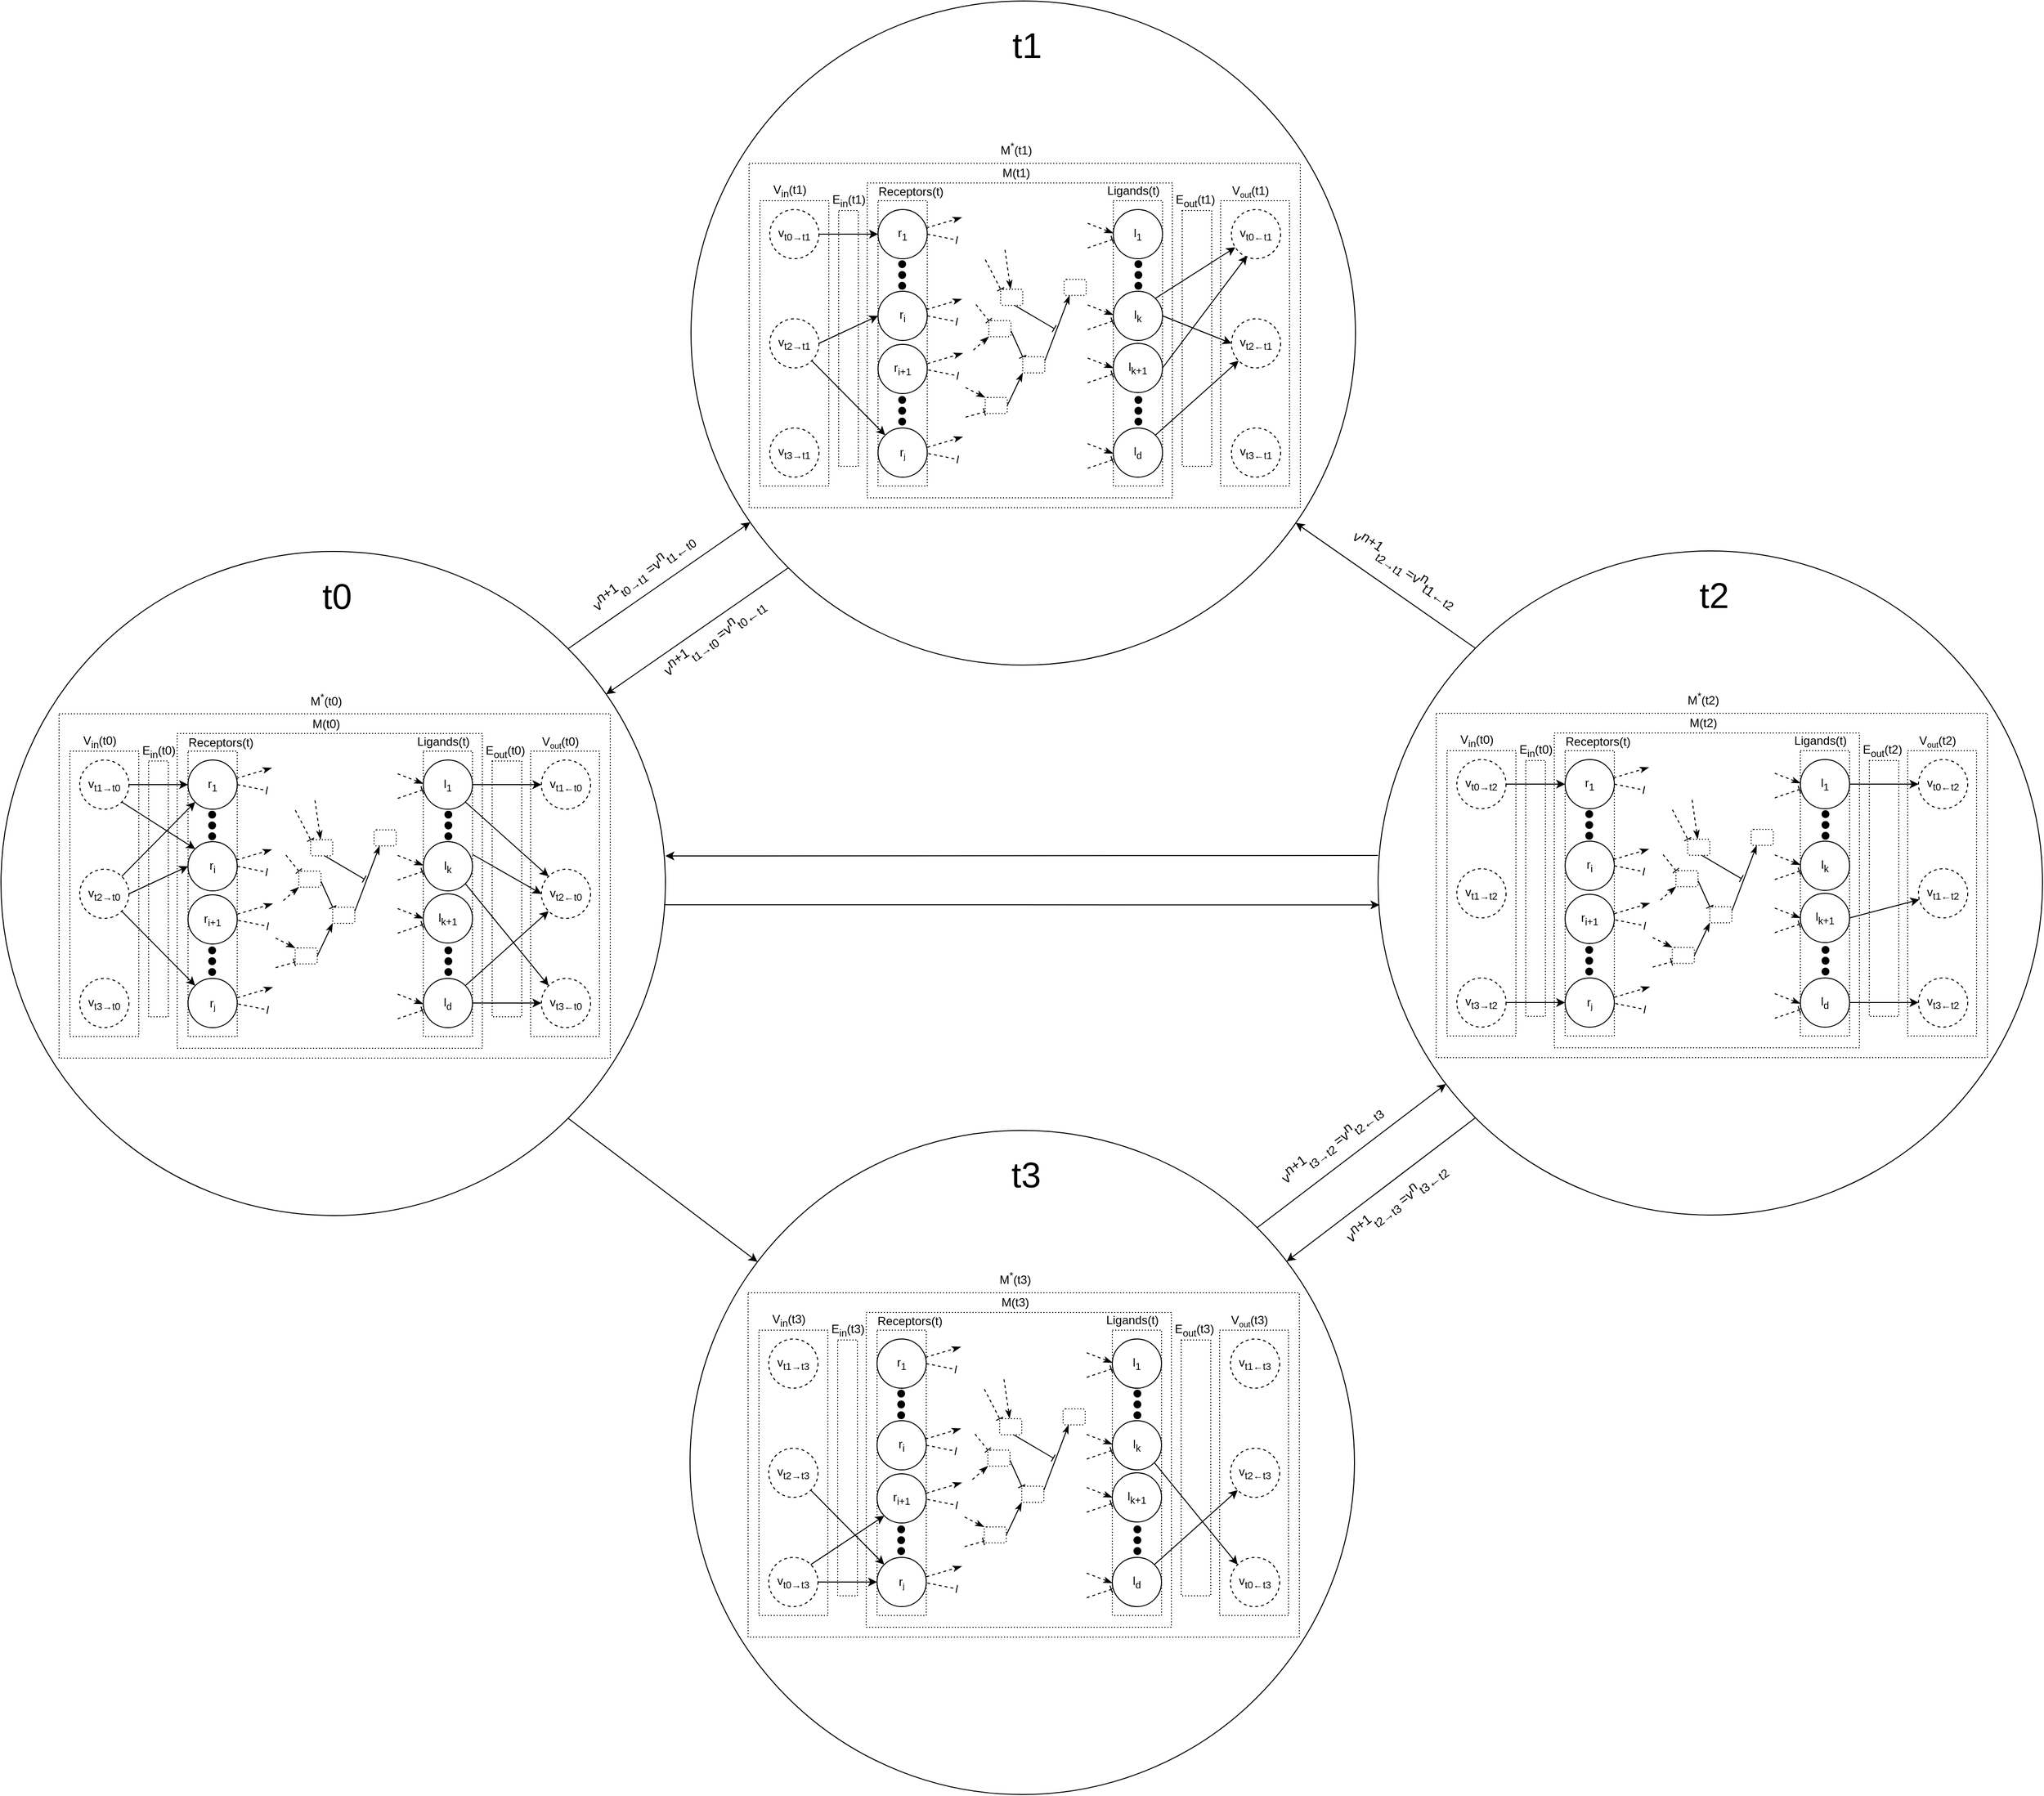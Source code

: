 <mxfile version="21.7.2" type="github">
  <diagram id="PELnM6I8zMOkpGncSnQj" name="Pagina-1">
    <mxGraphModel dx="1562" dy="980" grid="1" gridSize="10" guides="1" tooltips="1" connect="1" arrows="1" fold="1" page="1" pageScale="1" pageWidth="827" pageHeight="1169" math="0" shadow="0">
      <root>
        <mxCell id="0" />
        <mxCell id="1" parent="0" />
        <mxCell id="66mWaM6eEmOpCAhljK_r-392" value="" style="rounded=0;whiteSpace=wrap;html=1;fillColor=none;dashed=1;dashPattern=1 2;" parent="1" vertex="1">
          <mxGeometry x="1604" y="234" width="30" height="260" as="geometry" />
        </mxCell>
        <mxCell id="66mWaM6eEmOpCAhljK_r-442" style="edgeStyle=none;rounded=0;orthogonalLoop=1;jettySize=auto;html=1;exitX=1;exitY=0;exitDx=0;exitDy=0;fontSize=36;" parent="1" source="Lb5HWGm_DYKcfEpjaOFK-197" target="66mWaM6eEmOpCAhljK_r-354" edge="1">
          <mxGeometry relative="1" as="geometry" />
        </mxCell>
        <mxCell id="66mWaM6eEmOpCAhljK_r-446" style="edgeStyle=none;rounded=0;orthogonalLoop=1;jettySize=auto;html=1;exitX=1;exitY=1;exitDx=0;exitDy=0;fontSize=36;" parent="1" source="Lb5HWGm_DYKcfEpjaOFK-197" target="66mWaM6eEmOpCAhljK_r-266" edge="1">
          <mxGeometry relative="1" as="geometry" />
        </mxCell>
        <mxCell id="Lb5HWGm_DYKcfEpjaOFK-197" value="" style="ellipse;whiteSpace=wrap;html=1;aspect=fixed;fillColor=none;" parent="1" vertex="1">
          <mxGeometry x="404" y="580.5" width="675" height="675" as="geometry" />
        </mxCell>
        <mxCell id="Lb5HWGm_DYKcfEpjaOFK-109" value="" style="rounded=0;whiteSpace=wrap;html=1;fillColor=none;dashed=1;dashPattern=1 2;" parent="1" vertex="1">
          <mxGeometry x="833" y="783.5" width="50" height="290" as="geometry" />
        </mxCell>
        <mxCell id="Lb5HWGm_DYKcfEpjaOFK-110" value="" style="rounded=0;whiteSpace=wrap;html=1;fillColor=none;dashed=1;dashPattern=1 2;" parent="1" vertex="1">
          <mxGeometry x="594" y="783.5" width="50" height="290" as="geometry" />
        </mxCell>
        <mxCell id="Lb5HWGm_DYKcfEpjaOFK-111" value="" style="rounded=0;whiteSpace=wrap;html=1;fillColor=none;dashed=1;dashPattern=1 2;" parent="1" vertex="1">
          <mxGeometry x="463" y="745.5" width="560" height="350" as="geometry" />
        </mxCell>
        <mxCell id="Lb5HWGm_DYKcfEpjaOFK-112" value="" style="rounded=0;whiteSpace=wrap;html=1;fillColor=none;dashed=1;dashPattern=1 2;" parent="1" vertex="1">
          <mxGeometry x="583" y="765.5" width="310" height="320" as="geometry" />
        </mxCell>
        <mxCell id="Lb5HWGm_DYKcfEpjaOFK-113" value="" style="rounded=0;whiteSpace=wrap;html=1;fillColor=none;dashed=1;dashPattern=1 2;" parent="1" vertex="1">
          <mxGeometry x="942" y="783.5" width="70" height="290" as="geometry" />
        </mxCell>
        <mxCell id="Lb5HWGm_DYKcfEpjaOFK-114" value="" style="rounded=0;whiteSpace=wrap;html=1;fillColor=none;dashed=1;dashPattern=1 2;" parent="1" vertex="1">
          <mxGeometry x="474" y="783.5" width="70" height="290" as="geometry" />
        </mxCell>
        <mxCell id="Lb5HWGm_DYKcfEpjaOFK-115" style="rounded=0;orthogonalLoop=1;jettySize=auto;html=1;exitX=1;exitY=0.5;exitDx=0;exitDy=0;entryX=0;entryY=0.5;entryDx=0;entryDy=0;" parent="1" source="Lb5HWGm_DYKcfEpjaOFK-118" target="Lb5HWGm_DYKcfEpjaOFK-119" edge="1">
          <mxGeometry relative="1" as="geometry" />
        </mxCell>
        <mxCell id="Lb5HWGm_DYKcfEpjaOFK-116" style="edgeStyle=none;rounded=0;orthogonalLoop=1;jettySize=auto;html=1;exitX=1;exitY=0;exitDx=0;exitDy=0;entryX=0;entryY=1;entryDx=0;entryDy=0;" parent="1" source="Lb5HWGm_DYKcfEpjaOFK-118" target="Lb5HWGm_DYKcfEpjaOFK-127" edge="1">
          <mxGeometry relative="1" as="geometry" />
        </mxCell>
        <mxCell id="Lb5HWGm_DYKcfEpjaOFK-117" style="edgeStyle=none;rounded=0;orthogonalLoop=1;jettySize=auto;html=1;exitX=1;exitY=1;exitDx=0;exitDy=0;entryX=0;entryY=0;entryDx=0;entryDy=0;" parent="1" source="Lb5HWGm_DYKcfEpjaOFK-118" target="Lb5HWGm_DYKcfEpjaOFK-130" edge="1">
          <mxGeometry relative="1" as="geometry" />
        </mxCell>
        <mxCell id="Lb5HWGm_DYKcfEpjaOFK-118" value="v&lt;sub&gt;t2&lt;span style=&quot;font-size: 10px;&quot;&gt;→t0&lt;/span&gt;&lt;/sub&gt;" style="ellipse;whiteSpace=wrap;html=1;aspect=fixed;fillColor=none;dashed=1;" parent="1" vertex="1">
          <mxGeometry x="484" y="903.5" width="50" height="50" as="geometry" />
        </mxCell>
        <mxCell id="Lb5HWGm_DYKcfEpjaOFK-119" value="r&lt;sub&gt;i&lt;/sub&gt;" style="ellipse;whiteSpace=wrap;html=1;aspect=fixed;fillColor=none;" parent="1" vertex="1">
          <mxGeometry x="594" y="875.5" width="50" height="50" as="geometry" />
        </mxCell>
        <mxCell id="Lb5HWGm_DYKcfEpjaOFK-120" value="v&lt;sub&gt;t2&lt;span style=&quot;font-size: 10px;&quot;&gt;←t0&lt;/span&gt;&lt;/sub&gt;" style="ellipse;whiteSpace=wrap;html=1;aspect=fixed;fillColor=none;dashed=1;" parent="1" vertex="1">
          <mxGeometry x="953" y="903.5" width="50" height="50" as="geometry" />
        </mxCell>
        <mxCell id="Lb5HWGm_DYKcfEpjaOFK-121" value="" style="endArrow=classic;html=1;rounded=0;entryX=0;entryY=0.5;entryDx=0;entryDy=0;" parent="1" target="Lb5HWGm_DYKcfEpjaOFK-120" edge="1">
          <mxGeometry width="50" height="50" relative="1" as="geometry">
            <mxPoint x="883" y="888.5" as="sourcePoint" />
            <mxPoint x="863" y="883.5" as="targetPoint" />
          </mxGeometry>
        </mxCell>
        <mxCell id="Lb5HWGm_DYKcfEpjaOFK-122" style="edgeStyle=none;rounded=0;orthogonalLoop=1;jettySize=auto;html=1;exitX=1;exitY=1;exitDx=0;exitDy=0;entryX=0;entryY=0;entryDx=0;entryDy=0;" parent="1" source="Lb5HWGm_DYKcfEpjaOFK-123" target="Lb5HWGm_DYKcfEpjaOFK-135" edge="1">
          <mxGeometry relative="1" as="geometry" />
        </mxCell>
        <mxCell id="Lb5HWGm_DYKcfEpjaOFK-123" value="l&lt;sub&gt;k&lt;/sub&gt;" style="ellipse;whiteSpace=wrap;html=1;aspect=fixed;fillColor=none;" parent="1" vertex="1">
          <mxGeometry x="833" y="875.5" width="50" height="50" as="geometry" />
        </mxCell>
        <mxCell id="Lb5HWGm_DYKcfEpjaOFK-124" style="rounded=0;orthogonalLoop=1;jettySize=auto;html=1;exitX=1;exitY=0.5;exitDx=0;exitDy=0;entryX=0;entryY=0.5;entryDx=0;entryDy=0;" parent="1" source="Lb5HWGm_DYKcfEpjaOFK-126" target="Lb5HWGm_DYKcfEpjaOFK-127" edge="1">
          <mxGeometry relative="1" as="geometry" />
        </mxCell>
        <mxCell id="Lb5HWGm_DYKcfEpjaOFK-125" style="edgeStyle=none;rounded=0;orthogonalLoop=1;jettySize=auto;html=1;exitX=1;exitY=1;exitDx=0;exitDy=0;entryX=0;entryY=0;entryDx=0;entryDy=0;" parent="1" source="Lb5HWGm_DYKcfEpjaOFK-126" target="Lb5HWGm_DYKcfEpjaOFK-119" edge="1">
          <mxGeometry relative="1" as="geometry" />
        </mxCell>
        <mxCell id="Lb5HWGm_DYKcfEpjaOFK-126" value="&lt;span style=&quot;font-size: 12px;&quot;&gt;v&lt;/span&gt;&lt;sub&gt;t1&lt;span style=&quot;font-size: 10px;&quot;&gt;→t0&lt;/span&gt;&lt;/sub&gt;" style="ellipse;whiteSpace=wrap;html=1;aspect=fixed;fillColor=none;dashed=1;" parent="1" vertex="1">
          <mxGeometry x="484" y="792.5" width="50" height="50" as="geometry" />
        </mxCell>
        <mxCell id="Lb5HWGm_DYKcfEpjaOFK-127" value="r&lt;sub&gt;1&lt;/sub&gt;" style="ellipse;whiteSpace=wrap;html=1;aspect=fixed;fillColor=none;" parent="1" vertex="1">
          <mxGeometry x="594" y="792.5" width="50" height="50" as="geometry" />
        </mxCell>
        <mxCell id="Lb5HWGm_DYKcfEpjaOFK-129" value="v&lt;sub&gt;t3&lt;span style=&quot;font-size: 10px;&quot;&gt;→t0&lt;/span&gt;&lt;/sub&gt;" style="ellipse;whiteSpace=wrap;html=1;aspect=fixed;fillColor=none;dashed=1;" parent="1" vertex="1">
          <mxGeometry x="484" y="1014.5" width="50" height="50" as="geometry" />
        </mxCell>
        <mxCell id="Lb5HWGm_DYKcfEpjaOFK-130" value="r&lt;span style=&quot;font-size: 10px;&quot;&gt;&lt;sub&gt;j&lt;/sub&gt;&lt;/span&gt;" style="ellipse;whiteSpace=wrap;html=1;aspect=fixed;fillColor=none;" parent="1" vertex="1">
          <mxGeometry x="594" y="1014.5" width="50" height="50" as="geometry" />
        </mxCell>
        <mxCell id="Lb5HWGm_DYKcfEpjaOFK-131" value="v&lt;sub&gt;t1&lt;span style=&quot;font-size: 10px;&quot;&gt;←t0&lt;/span&gt;&lt;/sub&gt;" style="ellipse;whiteSpace=wrap;html=1;aspect=fixed;fillColor=none;dashed=1;" parent="1" vertex="1">
          <mxGeometry x="953" y="792.5" width="50" height="50" as="geometry" />
        </mxCell>
        <mxCell id="Lb5HWGm_DYKcfEpjaOFK-132" value="" style="endArrow=classic;html=1;rounded=0;entryX=0;entryY=0.5;entryDx=0;entryDy=0;" parent="1" target="Lb5HWGm_DYKcfEpjaOFK-131" edge="1">
          <mxGeometry width="50" height="50" relative="1" as="geometry">
            <mxPoint x="883" y="817.5" as="sourcePoint" />
            <mxPoint x="863" y="812.5" as="targetPoint" />
          </mxGeometry>
        </mxCell>
        <mxCell id="Lb5HWGm_DYKcfEpjaOFK-133" style="edgeStyle=none;rounded=0;orthogonalLoop=1;jettySize=auto;html=1;exitX=1;exitY=1;exitDx=0;exitDy=0;entryX=0;entryY=0;entryDx=0;entryDy=0;" parent="1" source="Lb5HWGm_DYKcfEpjaOFK-134" target="Lb5HWGm_DYKcfEpjaOFK-120" edge="1">
          <mxGeometry relative="1" as="geometry" />
        </mxCell>
        <mxCell id="Lb5HWGm_DYKcfEpjaOFK-134" value="l&lt;sub&gt;1&lt;/sub&gt;" style="ellipse;whiteSpace=wrap;html=1;aspect=fixed;fillColor=none;" parent="1" vertex="1">
          <mxGeometry x="833" y="792.5" width="50" height="50" as="geometry" />
        </mxCell>
        <mxCell id="Lb5HWGm_DYKcfEpjaOFK-135" value="v&lt;sub&gt;t3&lt;span style=&quot;font-size: 10px;&quot;&gt;←t0&lt;/span&gt;&lt;/sub&gt;" style="ellipse;whiteSpace=wrap;html=1;aspect=fixed;fillColor=none;dashed=1;" parent="1" vertex="1">
          <mxGeometry x="953" y="1014.5" width="50" height="50" as="geometry" />
        </mxCell>
        <mxCell id="Lb5HWGm_DYKcfEpjaOFK-136" value="" style="endArrow=classic;html=1;rounded=0;entryX=0;entryY=0.5;entryDx=0;entryDy=0;exitX=1;exitY=0.5;exitDx=0;exitDy=0;" parent="1" source="Lb5HWGm_DYKcfEpjaOFK-138" target="Lb5HWGm_DYKcfEpjaOFK-135" edge="1">
          <mxGeometry width="50" height="50" relative="1" as="geometry">
            <mxPoint x="883" y="958.5" as="sourcePoint" />
            <mxPoint x="863" y="953.5" as="targetPoint" />
          </mxGeometry>
        </mxCell>
        <mxCell id="Lb5HWGm_DYKcfEpjaOFK-137" style="edgeStyle=none;rounded=0;orthogonalLoop=1;jettySize=auto;html=1;exitX=1;exitY=0;exitDx=0;exitDy=0;entryX=0;entryY=1;entryDx=0;entryDy=0;" parent="1" source="Lb5HWGm_DYKcfEpjaOFK-138" target="Lb5HWGm_DYKcfEpjaOFK-120" edge="1">
          <mxGeometry relative="1" as="geometry" />
        </mxCell>
        <mxCell id="Lb5HWGm_DYKcfEpjaOFK-138" value="l&lt;sub&gt;d&lt;/sub&gt;" style="ellipse;whiteSpace=wrap;html=1;aspect=fixed;fillColor=none;" parent="1" vertex="1">
          <mxGeometry x="833" y="1014.5" width="50" height="50" as="geometry" />
        </mxCell>
        <mxCell id="Lb5HWGm_DYKcfEpjaOFK-139" value="V&lt;sub&gt;in&lt;/sub&gt;(t0)" style="text;html=1;align=center;verticalAlign=middle;resizable=0;points=[];autosize=1;strokeColor=none;fillColor=none;" parent="1" vertex="1">
          <mxGeometry x="474" y="758.5" width="60" height="30" as="geometry" />
        </mxCell>
        <mxCell id="Lb5HWGm_DYKcfEpjaOFK-140" value="V&lt;span style=&quot;font-size: 10px;&quot;&gt;&lt;sub&gt;out&lt;/sub&gt;&lt;/span&gt;(t0)" style="text;html=1;align=center;verticalAlign=middle;resizable=0;points=[];autosize=1;strokeColor=none;fillColor=none;" parent="1" vertex="1">
          <mxGeometry x="942" y="758.5" width="60" height="30" as="geometry" />
        </mxCell>
        <mxCell id="Lb5HWGm_DYKcfEpjaOFK-141" value="M(t0)" style="text;html=1;align=center;verticalAlign=middle;resizable=0;points=[];autosize=1;strokeColor=none;fillColor=none;rotation=0;" parent="1" vertex="1">
          <mxGeometry x="709" y="740.5" width="50" height="30" as="geometry" />
        </mxCell>
        <mxCell id="Lb5HWGm_DYKcfEpjaOFK-142" value="E&lt;sub&gt;in&lt;/sub&gt;(t0)" style="text;html=1;align=center;verticalAlign=middle;resizable=0;points=[];autosize=1;strokeColor=none;fillColor=none;" parent="1" vertex="1">
          <mxGeometry x="534" y="768.5" width="60" height="30" as="geometry" />
        </mxCell>
        <mxCell id="Lb5HWGm_DYKcfEpjaOFK-143" value="E&lt;sub&gt;out&lt;/sub&gt;(t0)" style="text;html=1;align=center;verticalAlign=middle;resizable=0;points=[];autosize=1;strokeColor=none;fillColor=none;" parent="1" vertex="1">
          <mxGeometry x="886" y="768.5" width="60" height="30" as="geometry" />
        </mxCell>
        <mxCell id="Lb5HWGm_DYKcfEpjaOFK-144" value="M&lt;sup&gt;*&lt;/sup&gt;(t0)" style="text;html=1;align=center;verticalAlign=middle;resizable=0;points=[];autosize=1;strokeColor=none;fillColor=none;" parent="1" vertex="1">
          <mxGeometry x="704" y="715.5" width="60" height="30" as="geometry" />
        </mxCell>
        <mxCell id="Lb5HWGm_DYKcfEpjaOFK-145" value="" style="rounded=0;whiteSpace=wrap;html=1;fillColor=none;dashed=1;dashPattern=1 2;" parent="1" vertex="1">
          <mxGeometry x="554" y="793.5" width="20" height="260" as="geometry" />
        </mxCell>
        <mxCell id="Lb5HWGm_DYKcfEpjaOFK-146" value="" style="rounded=0;whiteSpace=wrap;html=1;fillColor=none;dashed=1;dashPattern=1 2;" parent="1" vertex="1">
          <mxGeometry x="903" y="793.5" width="30" height="260" as="geometry" />
        </mxCell>
        <mxCell id="Lb5HWGm_DYKcfEpjaOFK-147" value="" style="ellipse;whiteSpace=wrap;html=1;aspect=fixed;fillColor=#000000;rotation=90;" parent="1" vertex="1">
          <mxGeometry x="615" y="844.5" width="7" height="7" as="geometry" />
        </mxCell>
        <mxCell id="Lb5HWGm_DYKcfEpjaOFK-148" value="" style="ellipse;whiteSpace=wrap;html=1;aspect=fixed;fillColor=#000000;rotation=90;" parent="1" vertex="1">
          <mxGeometry x="615" y="855.5" width="7" height="7" as="geometry" />
        </mxCell>
        <mxCell id="Lb5HWGm_DYKcfEpjaOFK-149" value="" style="ellipse;whiteSpace=wrap;html=1;aspect=fixed;fillColor=#000000;rotation=90;" parent="1" vertex="1">
          <mxGeometry x="615" y="866.5" width="7" height="7" as="geometry" />
        </mxCell>
        <mxCell id="Lb5HWGm_DYKcfEpjaOFK-150" value="r&lt;sub&gt;i+1&lt;/sub&gt;" style="ellipse;whiteSpace=wrap;html=1;aspect=fixed;fillColor=none;" parent="1" vertex="1">
          <mxGeometry x="594" y="929.5" width="50" height="50" as="geometry" />
        </mxCell>
        <mxCell id="Lb5HWGm_DYKcfEpjaOFK-151" value="" style="ellipse;whiteSpace=wrap;html=1;aspect=fixed;fillColor=#000000;rotation=90;" parent="1" vertex="1">
          <mxGeometry x="615" y="982.5" width="7" height="7" as="geometry" />
        </mxCell>
        <mxCell id="Lb5HWGm_DYKcfEpjaOFK-152" value="" style="ellipse;whiteSpace=wrap;html=1;aspect=fixed;fillColor=#000000;rotation=90;" parent="1" vertex="1">
          <mxGeometry x="615" y="993.5" width="7" height="7" as="geometry" />
        </mxCell>
        <mxCell id="Lb5HWGm_DYKcfEpjaOFK-153" value="" style="ellipse;whiteSpace=wrap;html=1;aspect=fixed;fillColor=#000000;rotation=90;" parent="1" vertex="1">
          <mxGeometry x="615" y="1004.5" width="7" height="7" as="geometry" />
        </mxCell>
        <mxCell id="Lb5HWGm_DYKcfEpjaOFK-154" value="" style="ellipse;whiteSpace=wrap;html=1;aspect=fixed;fillColor=#000000;rotation=90;" parent="1" vertex="1">
          <mxGeometry x="855" y="844.5" width="7" height="7" as="geometry" />
        </mxCell>
        <mxCell id="Lb5HWGm_DYKcfEpjaOFK-155" value="" style="ellipse;whiteSpace=wrap;html=1;aspect=fixed;fillColor=#000000;rotation=90;" parent="1" vertex="1">
          <mxGeometry x="855" y="855.5" width="7" height="7" as="geometry" />
        </mxCell>
        <mxCell id="Lb5HWGm_DYKcfEpjaOFK-156" value="" style="ellipse;whiteSpace=wrap;html=1;aspect=fixed;fillColor=#000000;rotation=90;" parent="1" vertex="1">
          <mxGeometry x="855" y="866.5" width="7" height="7" as="geometry" />
        </mxCell>
        <mxCell id="Lb5HWGm_DYKcfEpjaOFK-157" value="" style="ellipse;whiteSpace=wrap;html=1;aspect=fixed;fillColor=#000000;rotation=90;" parent="1" vertex="1">
          <mxGeometry x="855" y="982.5" width="7" height="7" as="geometry" />
        </mxCell>
        <mxCell id="Lb5HWGm_DYKcfEpjaOFK-158" value="" style="ellipse;whiteSpace=wrap;html=1;aspect=fixed;fillColor=#000000;rotation=90;" parent="1" vertex="1">
          <mxGeometry x="855" y="993.5" width="7" height="7" as="geometry" />
        </mxCell>
        <mxCell id="Lb5HWGm_DYKcfEpjaOFK-159" value="" style="ellipse;whiteSpace=wrap;html=1;aspect=fixed;fillColor=#000000;rotation=90;" parent="1" vertex="1">
          <mxGeometry x="855" y="1004.5" width="7" height="7" as="geometry" />
        </mxCell>
        <mxCell id="Lb5HWGm_DYKcfEpjaOFK-160" value="l&lt;sub&gt;k+1&lt;/sub&gt;" style="ellipse;whiteSpace=wrap;html=1;aspect=fixed;fillColor=none;" parent="1" vertex="1">
          <mxGeometry x="833" y="928.5" width="50" height="50" as="geometry" />
        </mxCell>
        <mxCell id="Lb5HWGm_DYKcfEpjaOFK-161" value="Receptors(t)" style="text;html=1;align=center;verticalAlign=middle;resizable=0;points=[];autosize=1;strokeColor=none;fillColor=none;" parent="1" vertex="1">
          <mxGeometry x="582" y="759.5" width="90" height="30" as="geometry" />
        </mxCell>
        <mxCell id="Lb5HWGm_DYKcfEpjaOFK-162" value="Ligands(t)" style="text;html=1;align=center;verticalAlign=middle;resizable=0;points=[];autosize=1;strokeColor=none;fillColor=none;" parent="1" vertex="1">
          <mxGeometry x="813" y="758.5" width="80" height="30" as="geometry" />
        </mxCell>
        <mxCell id="Lb5HWGm_DYKcfEpjaOFK-163" value="" style="group;dashed=1;dashPattern=1 2;fillColor=none;" parent="1" vertex="1" connectable="0">
          <mxGeometry x="686" y="875.5" width="116" height="90" as="geometry" />
        </mxCell>
        <mxCell id="Lb5HWGm_DYKcfEpjaOFK-164" style="edgeStyle=none;rounded=0;orthogonalLoop=1;jettySize=auto;html=1;exitX=0.65;exitY=1.017;exitDx=0;exitDy=0;endArrow=baseDash;endFill=0;exitPerimeter=0;" parent="Lb5HWGm_DYKcfEpjaOFK-163" source="Lb5HWGm_DYKcfEpjaOFK-176" edge="1">
          <mxGeometry relative="1" as="geometry">
            <mxPoint x="87" y="38" as="targetPoint" />
            <mxPoint x="76.71" y="38.066" as="sourcePoint" />
          </mxGeometry>
        </mxCell>
        <mxCell id="Lb5HWGm_DYKcfEpjaOFK-165" value="" style="rounded=1;whiteSpace=wrap;html=1;dashed=1;dashPattern=1 2;fillColor=none;" parent="Lb5HWGm_DYKcfEpjaOFK-163" vertex="1">
          <mxGeometry x="96.998" y="-12.003" width="22.452" height="16.314" as="geometry" />
        </mxCell>
        <mxCell id="Lb5HWGm_DYKcfEpjaOFK-166" value="" style="rounded=1;whiteSpace=wrap;html=1;dashed=1;dashPattern=1 2;fillColor=none;" parent="Lb5HWGm_DYKcfEpjaOFK-163" vertex="1">
          <mxGeometry x="55.006" y="66.662" width="22.452" height="16.314" as="geometry" />
        </mxCell>
        <mxCell id="Lb5HWGm_DYKcfEpjaOFK-167" style="edgeStyle=none;rounded=0;orthogonalLoop=1;jettySize=auto;html=1;exitX=1;exitY=0.25;exitDx=0;exitDy=0;entryX=0.25;entryY=1;entryDx=0;entryDy=0;endArrow=classicThin;endFill=1;" parent="Lb5HWGm_DYKcfEpjaOFK-163" source="Lb5HWGm_DYKcfEpjaOFK-166" target="Lb5HWGm_DYKcfEpjaOFK-165" edge="1">
          <mxGeometry relative="1" as="geometry">
            <mxPoint x="72.968" y="59.819" as="sourcePoint" />
            <mxPoint x="92.426" y="43.244" as="targetPoint" />
          </mxGeometry>
        </mxCell>
        <mxCell id="Lb5HWGm_DYKcfEpjaOFK-168" value="" style="rounded=1;whiteSpace=wrap;html=1;dashed=1;dashPattern=1 2;fillColor=none;" parent="Lb5HWGm_DYKcfEpjaOFK-163" vertex="1">
          <mxGeometry x="20.581" y="29.909" width="22.452" height="16.314" as="geometry" />
        </mxCell>
        <mxCell id="Lb5HWGm_DYKcfEpjaOFK-169" style="rounded=0;orthogonalLoop=1;jettySize=auto;html=1;exitX=1;exitY=0.633;exitDx=0;exitDy=0;entryX=0;entryY=0;entryDx=0;entryDy=0;endArrow=baseDash;endFill=0;exitPerimeter=0;" parent="Lb5HWGm_DYKcfEpjaOFK-163" source="Lb5HWGm_DYKcfEpjaOFK-168" target="Lb5HWGm_DYKcfEpjaOFK-166" edge="1">
          <mxGeometry relative="1" as="geometry">
            <mxPoint x="58" y="54.381" as="targetPoint" />
            <mxPoint x="42.711" y="40.319" as="sourcePoint" />
          </mxGeometry>
        </mxCell>
        <mxCell id="Lb5HWGm_DYKcfEpjaOFK-170" style="rounded=0;orthogonalLoop=1;jettySize=auto;html=1;entryX=0;entryY=0;entryDx=0;entryDy=0;endArrow=baseDash;endFill=0;dashed=1;" parent="Lb5HWGm_DYKcfEpjaOFK-163" target="Lb5HWGm_DYKcfEpjaOFK-176" edge="1">
          <mxGeometry relative="1" as="geometry">
            <mxPoint x="56.877" y="54.381" as="targetPoint" />
            <mxPoint x="17" y="-32" as="sourcePoint" />
          </mxGeometry>
        </mxCell>
        <mxCell id="Lb5HWGm_DYKcfEpjaOFK-171" style="rounded=0;orthogonalLoop=1;jettySize=auto;html=1;entryX=0;entryY=0;entryDx=0;entryDy=0;endArrow=baseDash;endFill=0;dashed=1;" parent="Lb5HWGm_DYKcfEpjaOFK-163" target="Lb5HWGm_DYKcfEpjaOFK-168" edge="1">
          <mxGeometry relative="1" as="geometry">
            <mxPoint x="63.613" y="24.471" as="targetPoint" />
            <mxPoint x="7.484" y="13.595" as="sourcePoint" />
          </mxGeometry>
        </mxCell>
        <mxCell id="Lb5HWGm_DYKcfEpjaOFK-172" style="rounded=0;orthogonalLoop=1;jettySize=auto;html=1;endArrow=baseDash;endFill=0;dashed=1;entryX=-0.033;entryY=0.9;entryDx=0;entryDy=0;entryPerimeter=0;" parent="Lb5HWGm_DYKcfEpjaOFK-163" target="Lb5HWGm_DYKcfEpjaOFK-193" edge="1">
          <mxGeometry relative="1" as="geometry">
            <mxPoint x="14.968" y="84.29" as="targetPoint" />
            <mxPoint x="-3" y="128" as="sourcePoint" />
          </mxGeometry>
        </mxCell>
        <mxCell id="Lb5HWGm_DYKcfEpjaOFK-173" style="edgeStyle=none;rounded=0;orthogonalLoop=1;jettySize=auto;html=1;exitX=1;exitY=0.5;exitDx=0;exitDy=0;entryX=0;entryY=1;entryDx=0;entryDy=0;endArrow=classicThin;endFill=1;dashed=1;" parent="Lb5HWGm_DYKcfEpjaOFK-163" edge="1">
          <mxGeometry relative="1" as="geometry">
            <mxPoint x="4.865" y="59.819" as="sourcePoint" />
            <mxPoint x="20.581" y="46.224" as="targetPoint" />
          </mxGeometry>
        </mxCell>
        <mxCell id="Lb5HWGm_DYKcfEpjaOFK-174" style="edgeStyle=none;rounded=0;orthogonalLoop=1;jettySize=auto;html=1;entryX=0;entryY=0;entryDx=0;entryDy=0;endArrow=classicThin;endFill=1;dashed=1;" parent="Lb5HWGm_DYKcfEpjaOFK-163" target="Lb5HWGm_DYKcfEpjaOFK-193" edge="1">
          <mxGeometry relative="1" as="geometry">
            <mxPoint x="-3" y="98" as="sourcePoint" />
            <mxPoint x="16.839" y="74.773" as="targetPoint" />
          </mxGeometry>
        </mxCell>
        <mxCell id="Lb5HWGm_DYKcfEpjaOFK-175" style="edgeStyle=none;rounded=0;orthogonalLoop=1;jettySize=auto;html=1;entryX=0.45;entryY=-0.017;entryDx=0;entryDy=0;endArrow=classicThin;endFill=1;dashed=1;entryPerimeter=0;" parent="Lb5HWGm_DYKcfEpjaOFK-163" target="Lb5HWGm_DYKcfEpjaOFK-176" edge="1">
          <mxGeometry relative="1" as="geometry">
            <mxPoint x="37" y="-42" as="sourcePoint" />
            <mxPoint x="18.71" y="77.492" as="targetPoint" />
          </mxGeometry>
        </mxCell>
        <mxCell id="Lb5HWGm_DYKcfEpjaOFK-176" value="" style="rounded=1;whiteSpace=wrap;html=1;dashed=1;dashPattern=1 2;fillColor=none;" parent="Lb5HWGm_DYKcfEpjaOFK-163" vertex="1">
          <mxGeometry x="32.552" y="-1.998" width="22.452" height="16.314" as="geometry" />
        </mxCell>
        <mxCell id="Lb5HWGm_DYKcfEpjaOFK-177" style="edgeStyle=none;rounded=0;orthogonalLoop=1;jettySize=auto;html=1;endArrow=baseDash;endFill=0;dashed=1;exitX=1;exitY=0.5;exitDx=0;exitDy=0;" parent="1" source="Lb5HWGm_DYKcfEpjaOFK-127" edge="1">
          <mxGeometry relative="1" as="geometry">
            <mxPoint x="674" y="823.5" as="targetPoint" />
            <mxPoint x="654" y="823.5" as="sourcePoint" />
          </mxGeometry>
        </mxCell>
        <mxCell id="Lb5HWGm_DYKcfEpjaOFK-178" style="edgeStyle=none;rounded=0;orthogonalLoop=1;jettySize=auto;html=1;exitX=0.983;exitY=0.373;exitDx=0;exitDy=0;dashed=1;endArrow=classicThin;endFill=1;exitPerimeter=0;" parent="1" source="Lb5HWGm_DYKcfEpjaOFK-127" edge="1">
          <mxGeometry relative="1" as="geometry">
            <mxPoint x="679" y="800.5" as="targetPoint" />
            <mxPoint x="647" y="810.922" as="sourcePoint" />
          </mxGeometry>
        </mxCell>
        <mxCell id="Lb5HWGm_DYKcfEpjaOFK-179" style="edgeStyle=none;rounded=0;orthogonalLoop=1;jettySize=auto;html=1;endArrow=baseDash;endFill=0;dashed=1;exitX=1;exitY=0.5;exitDx=0;exitDy=0;" parent="1" edge="1">
          <mxGeometry relative="1" as="geometry">
            <mxPoint x="674" y="906.5" as="targetPoint" />
            <mxPoint x="644.0" y="900.5" as="sourcePoint" />
          </mxGeometry>
        </mxCell>
        <mxCell id="Lb5HWGm_DYKcfEpjaOFK-180" style="edgeStyle=none;rounded=0;orthogonalLoop=1;jettySize=auto;html=1;exitX=0.983;exitY=0.373;exitDx=0;exitDy=0;dashed=1;endArrow=classicThin;endFill=1;exitPerimeter=0;" parent="1" edge="1">
          <mxGeometry relative="1" as="geometry">
            <mxPoint x="679" y="883.5" as="targetPoint" />
            <mxPoint x="643.15" y="894.15" as="sourcePoint" />
          </mxGeometry>
        </mxCell>
        <mxCell id="Lb5HWGm_DYKcfEpjaOFK-181" style="edgeStyle=none;rounded=0;orthogonalLoop=1;jettySize=auto;html=1;endArrow=baseDash;endFill=0;dashed=1;exitX=1;exitY=0.5;exitDx=0;exitDy=0;" parent="1" edge="1">
          <mxGeometry relative="1" as="geometry">
            <mxPoint x="675" y="961.5" as="targetPoint" />
            <mxPoint x="645.0" y="955.5" as="sourcePoint" />
          </mxGeometry>
        </mxCell>
        <mxCell id="Lb5HWGm_DYKcfEpjaOFK-182" style="edgeStyle=none;rounded=0;orthogonalLoop=1;jettySize=auto;html=1;exitX=0.983;exitY=0.373;exitDx=0;exitDy=0;dashed=1;endArrow=classicThin;endFill=1;exitPerimeter=0;" parent="1" edge="1">
          <mxGeometry relative="1" as="geometry">
            <mxPoint x="680" y="938.5" as="targetPoint" />
            <mxPoint x="644.15" y="949.15" as="sourcePoint" />
          </mxGeometry>
        </mxCell>
        <mxCell id="Lb5HWGm_DYKcfEpjaOFK-183" style="edgeStyle=none;rounded=0;orthogonalLoop=1;jettySize=auto;html=1;endArrow=baseDash;endFill=0;dashed=1;exitX=1;exitY=0.5;exitDx=0;exitDy=0;" parent="1" edge="1">
          <mxGeometry relative="1" as="geometry">
            <mxPoint x="675" y="1046.5" as="targetPoint" />
            <mxPoint x="645.0" y="1040.5" as="sourcePoint" />
          </mxGeometry>
        </mxCell>
        <mxCell id="Lb5HWGm_DYKcfEpjaOFK-184" style="edgeStyle=none;rounded=0;orthogonalLoop=1;jettySize=auto;html=1;exitX=0.983;exitY=0.373;exitDx=0;exitDy=0;dashed=1;endArrow=classicThin;endFill=1;exitPerimeter=0;" parent="1" edge="1">
          <mxGeometry relative="1" as="geometry">
            <mxPoint x="680" y="1023.5" as="targetPoint" />
            <mxPoint x="644.15" y="1034.15" as="sourcePoint" />
          </mxGeometry>
        </mxCell>
        <mxCell id="Lb5HWGm_DYKcfEpjaOFK-185" style="edgeStyle=none;rounded=0;orthogonalLoop=1;jettySize=auto;html=1;endArrow=baseDash;endFill=0;dashed=1;entryX=-0.021;entryY=0.63;entryDx=0;entryDy=0;entryPerimeter=0;" parent="1" target="Lb5HWGm_DYKcfEpjaOFK-160" edge="1">
          <mxGeometry relative="1" as="geometry">
            <mxPoint x="835.0" y="966.5" as="targetPoint" />
            <mxPoint x="807" y="968.5" as="sourcePoint" />
          </mxGeometry>
        </mxCell>
        <mxCell id="Lb5HWGm_DYKcfEpjaOFK-186" style="edgeStyle=none;rounded=0;orthogonalLoop=1;jettySize=auto;html=1;dashed=1;endArrow=classicThin;endFill=1;entryX=0;entryY=0.5;entryDx=0;entryDy=0;" parent="1" target="Lb5HWGm_DYKcfEpjaOFK-160" edge="1">
          <mxGeometry relative="1" as="geometry">
            <mxPoint x="840.0" y="943.5" as="targetPoint" />
            <mxPoint x="807" y="943.5" as="sourcePoint" />
          </mxGeometry>
        </mxCell>
        <mxCell id="Lb5HWGm_DYKcfEpjaOFK-187" style="edgeStyle=none;rounded=0;orthogonalLoop=1;jettySize=auto;html=1;endArrow=baseDash;endFill=0;dashed=1;entryX=-0.021;entryY=0.63;entryDx=0;entryDy=0;entryPerimeter=0;" parent="1" edge="1">
          <mxGeometry relative="1" as="geometry">
            <mxPoint x="831.95" y="906" as="targetPoint" />
            <mxPoint x="807" y="914.5" as="sourcePoint" />
          </mxGeometry>
        </mxCell>
        <mxCell id="Lb5HWGm_DYKcfEpjaOFK-188" style="edgeStyle=none;rounded=0;orthogonalLoop=1;jettySize=auto;html=1;dashed=1;endArrow=classicThin;endFill=1;entryX=0;entryY=0.5;entryDx=0;entryDy=0;" parent="1" edge="1">
          <mxGeometry relative="1" as="geometry">
            <mxPoint x="833.0" y="899.5" as="targetPoint" />
            <mxPoint x="807" y="889.5" as="sourcePoint" />
          </mxGeometry>
        </mxCell>
        <mxCell id="Lb5HWGm_DYKcfEpjaOFK-189" style="edgeStyle=none;rounded=0;orthogonalLoop=1;jettySize=auto;html=1;endArrow=baseDash;endFill=0;dashed=1;entryX=-0.021;entryY=0.63;entryDx=0;entryDy=0;entryPerimeter=0;" parent="1" edge="1">
          <mxGeometry relative="1" as="geometry">
            <mxPoint x="831.95" y="1047" as="targetPoint" />
            <mxPoint x="807" y="1055.5" as="sourcePoint" />
          </mxGeometry>
        </mxCell>
        <mxCell id="Lb5HWGm_DYKcfEpjaOFK-190" style="edgeStyle=none;rounded=0;orthogonalLoop=1;jettySize=auto;html=1;dashed=1;endArrow=classicThin;endFill=1;entryX=0;entryY=0.5;entryDx=0;entryDy=0;" parent="1" edge="1">
          <mxGeometry relative="1" as="geometry">
            <mxPoint x="833.0" y="1040.5" as="targetPoint" />
            <mxPoint x="807" y="1030.5" as="sourcePoint" />
          </mxGeometry>
        </mxCell>
        <mxCell id="Lb5HWGm_DYKcfEpjaOFK-191" style="edgeStyle=none;rounded=0;orthogonalLoop=1;jettySize=auto;html=1;endArrow=baseDash;endFill=0;dashed=1;entryX=-0.021;entryY=0.63;entryDx=0;entryDy=0;entryPerimeter=0;" parent="1" edge="1">
          <mxGeometry relative="1" as="geometry">
            <mxPoint x="831.95" y="823" as="targetPoint" />
            <mxPoint x="807" y="831.5" as="sourcePoint" />
          </mxGeometry>
        </mxCell>
        <mxCell id="Lb5HWGm_DYKcfEpjaOFK-192" style="edgeStyle=none;rounded=0;orthogonalLoop=1;jettySize=auto;html=1;dashed=1;endArrow=classicThin;endFill=1;entryX=0;entryY=0.5;entryDx=0;entryDy=0;" parent="1" edge="1">
          <mxGeometry relative="1" as="geometry">
            <mxPoint x="833.0" y="816.5" as="targetPoint" />
            <mxPoint x="807" y="806.5" as="sourcePoint" />
          </mxGeometry>
        </mxCell>
        <mxCell id="Lb5HWGm_DYKcfEpjaOFK-193" value="" style="rounded=1;whiteSpace=wrap;html=1;dashed=1;dashPattern=1 2;fillColor=none;" parent="1" vertex="1">
          <mxGeometry x="702.839" y="983.496" width="22.452" height="16.314" as="geometry" />
        </mxCell>
        <mxCell id="Lb5HWGm_DYKcfEpjaOFK-194" style="edgeStyle=none;rounded=0;orthogonalLoop=1;jettySize=auto;html=1;exitX=1;exitY=0.5;exitDx=0;exitDy=0;entryX=0;entryY=1;entryDx=0;entryDy=0;endArrow=classicThin;endFill=1;" parent="1" source="Lb5HWGm_DYKcfEpjaOFK-193" target="Lb5HWGm_DYKcfEpjaOFK-166" edge="1">
          <mxGeometry relative="1" as="geometry">
            <mxPoint x="724.969" y="957.538" as="sourcePoint" />
            <mxPoint x="746.192" y="943.009" as="targetPoint" />
          </mxGeometry>
        </mxCell>
        <mxCell id="66mWaM6eEmOpCAhljK_r-1" value="&lt;font style=&quot;font-size: 36px;&quot;&gt;t0&lt;/font&gt;" style="text;html=1;align=center;verticalAlign=middle;resizable=0;points=[];autosize=1;strokeColor=none;fillColor=none;" parent="1" vertex="1">
          <mxGeometry x="720" y="595.5" width="50" height="60" as="geometry" />
        </mxCell>
        <mxCell id="66mWaM6eEmOpCAhljK_r-444" style="edgeStyle=none;rounded=0;orthogonalLoop=1;jettySize=auto;html=1;exitX=0;exitY=1;exitDx=0;exitDy=0;fontSize=36;" parent="1" source="66mWaM6eEmOpCAhljK_r-90" target="66mWaM6eEmOpCAhljK_r-266" edge="1">
          <mxGeometry relative="1" as="geometry" />
        </mxCell>
        <mxCell id="66mWaM6eEmOpCAhljK_r-448" style="edgeStyle=none;rounded=0;orthogonalLoop=1;jettySize=auto;html=1;exitX=0;exitY=0;exitDx=0;exitDy=0;fontSize=36;" parent="1" source="66mWaM6eEmOpCAhljK_r-90" target="66mWaM6eEmOpCAhljK_r-354" edge="1">
          <mxGeometry relative="1" as="geometry" />
        </mxCell>
        <mxCell id="66mWaM6eEmOpCAhljK_r-450" style="edgeStyle=none;rounded=0;orthogonalLoop=1;jettySize=auto;html=1;exitX=0;exitY=0.5;exitDx=0;exitDy=0;entryX=1;entryY=0.5;entryDx=0;entryDy=0;fontSize=36;" parent="1" edge="1">
          <mxGeometry relative="1" as="geometry">
            <mxPoint x="1803.0" y="889.5" as="sourcePoint" />
            <mxPoint x="1079" y="890" as="targetPoint" />
          </mxGeometry>
        </mxCell>
        <mxCell id="66mWaM6eEmOpCAhljK_r-90" value="" style="ellipse;whiteSpace=wrap;html=1;aspect=fixed;fillColor=none;" parent="1" vertex="1">
          <mxGeometry x="1803" y="580" width="675" height="675" as="geometry" />
        </mxCell>
        <mxCell id="66mWaM6eEmOpCAhljK_r-91" value="" style="rounded=0;whiteSpace=wrap;html=1;fillColor=none;dashed=1;dashPattern=1 2;" parent="1" vertex="1">
          <mxGeometry x="2232" y="783" width="50" height="290" as="geometry" />
        </mxCell>
        <mxCell id="66mWaM6eEmOpCAhljK_r-92" value="" style="rounded=0;whiteSpace=wrap;html=1;fillColor=none;dashed=1;dashPattern=1 2;" parent="1" vertex="1">
          <mxGeometry x="1993" y="783" width="50" height="290" as="geometry" />
        </mxCell>
        <mxCell id="66mWaM6eEmOpCAhljK_r-93" value="" style="rounded=0;whiteSpace=wrap;html=1;fillColor=none;dashed=1;dashPattern=1 2;" parent="1" vertex="1">
          <mxGeometry x="1862" y="745" width="560" height="350" as="geometry" />
        </mxCell>
        <mxCell id="66mWaM6eEmOpCAhljK_r-94" value="" style="rounded=0;whiteSpace=wrap;html=1;fillColor=none;dashed=1;dashPattern=1 2;" parent="1" vertex="1">
          <mxGeometry x="1982" y="765" width="310" height="320" as="geometry" />
        </mxCell>
        <mxCell id="66mWaM6eEmOpCAhljK_r-95" value="" style="rounded=0;whiteSpace=wrap;html=1;fillColor=none;dashed=1;dashPattern=1 2;" parent="1" vertex="1">
          <mxGeometry x="2341" y="783" width="70" height="290" as="geometry" />
        </mxCell>
        <mxCell id="66mWaM6eEmOpCAhljK_r-96" value="" style="rounded=0;whiteSpace=wrap;html=1;fillColor=none;dashed=1;dashPattern=1 2;" parent="1" vertex="1">
          <mxGeometry x="1873" y="783" width="70" height="290" as="geometry" />
        </mxCell>
        <mxCell id="66mWaM6eEmOpCAhljK_r-100" value="v&lt;sub&gt;t1&lt;span style=&quot;font-size: 10px;&quot;&gt;→t2&lt;/span&gt;&lt;/sub&gt;" style="ellipse;whiteSpace=wrap;html=1;aspect=fixed;fillColor=none;dashed=1;" parent="1" vertex="1">
          <mxGeometry x="1883" y="903" width="50" height="50" as="geometry" />
        </mxCell>
        <mxCell id="66mWaM6eEmOpCAhljK_r-101" value="r&lt;sub&gt;i&lt;/sub&gt;" style="ellipse;whiteSpace=wrap;html=1;aspect=fixed;fillColor=none;" parent="1" vertex="1">
          <mxGeometry x="1993" y="875" width="50" height="50" as="geometry" />
        </mxCell>
        <mxCell id="66mWaM6eEmOpCAhljK_r-102" value="v&lt;sub&gt;t1&lt;span style=&quot;font-size: 10px;&quot;&gt;←t2&lt;/span&gt;&lt;/sub&gt;" style="ellipse;whiteSpace=wrap;html=1;aspect=fixed;fillColor=none;dashed=1;" parent="1" vertex="1">
          <mxGeometry x="2352" y="903" width="50" height="50" as="geometry" />
        </mxCell>
        <mxCell id="66mWaM6eEmOpCAhljK_r-105" value="l&lt;sub&gt;k&lt;/sub&gt;" style="ellipse;whiteSpace=wrap;html=1;aspect=fixed;fillColor=none;" parent="1" vertex="1">
          <mxGeometry x="2232" y="875" width="50" height="50" as="geometry" />
        </mxCell>
        <mxCell id="66mWaM6eEmOpCAhljK_r-106" style="rounded=0;orthogonalLoop=1;jettySize=auto;html=1;exitX=1;exitY=0.5;exitDx=0;exitDy=0;entryX=0;entryY=0.5;entryDx=0;entryDy=0;" parent="1" source="66mWaM6eEmOpCAhljK_r-108" target="66mWaM6eEmOpCAhljK_r-109" edge="1">
          <mxGeometry relative="1" as="geometry" />
        </mxCell>
        <mxCell id="66mWaM6eEmOpCAhljK_r-108" value="&lt;span style=&quot;font-size: 12px;&quot;&gt;v&lt;/span&gt;&lt;sub&gt;t0&lt;span style=&quot;font-size: 10px;&quot;&gt;→t2&lt;/span&gt;&lt;/sub&gt;" style="ellipse;whiteSpace=wrap;html=1;aspect=fixed;fillColor=none;dashed=1;" parent="1" vertex="1">
          <mxGeometry x="1883" y="792" width="50" height="50" as="geometry" />
        </mxCell>
        <mxCell id="66mWaM6eEmOpCAhljK_r-109" value="r&lt;sub&gt;1&lt;/sub&gt;" style="ellipse;whiteSpace=wrap;html=1;aspect=fixed;fillColor=none;" parent="1" vertex="1">
          <mxGeometry x="1993" y="792" width="50" height="50" as="geometry" />
        </mxCell>
        <mxCell id="66mWaM6eEmOpCAhljK_r-110" style="rounded=0;orthogonalLoop=1;jettySize=auto;html=1;exitX=1;exitY=0.5;exitDx=0;exitDy=0;entryX=0;entryY=0.5;entryDx=0;entryDy=0;" parent="1" source="66mWaM6eEmOpCAhljK_r-111" target="66mWaM6eEmOpCAhljK_r-112" edge="1">
          <mxGeometry relative="1" as="geometry" />
        </mxCell>
        <mxCell id="66mWaM6eEmOpCAhljK_r-111" value="v&lt;sub&gt;t3&lt;span style=&quot;font-size: 10px;&quot;&gt;→t2&lt;/span&gt;&lt;/sub&gt;" style="ellipse;whiteSpace=wrap;html=1;aspect=fixed;fillColor=none;dashed=1;" parent="1" vertex="1">
          <mxGeometry x="1883" y="1014" width="50" height="50" as="geometry" />
        </mxCell>
        <mxCell id="66mWaM6eEmOpCAhljK_r-112" value="r&lt;span style=&quot;font-size: 10px;&quot;&gt;&lt;sub&gt;j&lt;/sub&gt;&lt;/span&gt;" style="ellipse;whiteSpace=wrap;html=1;aspect=fixed;fillColor=none;" parent="1" vertex="1">
          <mxGeometry x="1993" y="1014" width="50" height="50" as="geometry" />
        </mxCell>
        <mxCell id="66mWaM6eEmOpCAhljK_r-113" value="v&lt;sub&gt;t0&lt;span style=&quot;font-size: 10px;&quot;&gt;←t2&lt;/span&gt;&lt;/sub&gt;" style="ellipse;whiteSpace=wrap;html=1;aspect=fixed;fillColor=none;dashed=1;" parent="1" vertex="1">
          <mxGeometry x="2352" y="792" width="50" height="50" as="geometry" />
        </mxCell>
        <mxCell id="66mWaM6eEmOpCAhljK_r-114" value="" style="endArrow=classic;html=1;rounded=0;entryX=0;entryY=0.5;entryDx=0;entryDy=0;" parent="1" target="66mWaM6eEmOpCAhljK_r-113" edge="1">
          <mxGeometry width="50" height="50" relative="1" as="geometry">
            <mxPoint x="2282" y="817" as="sourcePoint" />
            <mxPoint x="2262" y="812" as="targetPoint" />
          </mxGeometry>
        </mxCell>
        <mxCell id="66mWaM6eEmOpCAhljK_r-116" value="l&lt;sub&gt;1&lt;/sub&gt;" style="ellipse;whiteSpace=wrap;html=1;aspect=fixed;fillColor=none;" parent="1" vertex="1">
          <mxGeometry x="2232" y="792" width="50" height="50" as="geometry" />
        </mxCell>
        <mxCell id="66mWaM6eEmOpCAhljK_r-117" value="v&lt;sub&gt;t3&lt;span style=&quot;font-size: 10px;&quot;&gt;←t2&lt;/span&gt;&lt;/sub&gt;" style="ellipse;whiteSpace=wrap;html=1;aspect=fixed;fillColor=none;dashed=1;" parent="1" vertex="1">
          <mxGeometry x="2352" y="1014" width="50" height="50" as="geometry" />
        </mxCell>
        <mxCell id="66mWaM6eEmOpCAhljK_r-118" value="" style="endArrow=classic;html=1;rounded=0;entryX=0;entryY=0.5;entryDx=0;entryDy=0;exitX=1;exitY=0.5;exitDx=0;exitDy=0;" parent="1" source="66mWaM6eEmOpCAhljK_r-120" target="66mWaM6eEmOpCAhljK_r-117" edge="1">
          <mxGeometry width="50" height="50" relative="1" as="geometry">
            <mxPoint x="2282" y="958" as="sourcePoint" />
            <mxPoint x="2262" y="953" as="targetPoint" />
          </mxGeometry>
        </mxCell>
        <mxCell id="66mWaM6eEmOpCAhljK_r-120" value="l&lt;sub&gt;d&lt;/sub&gt;" style="ellipse;whiteSpace=wrap;html=1;aspect=fixed;fillColor=none;" parent="1" vertex="1">
          <mxGeometry x="2232" y="1014" width="50" height="50" as="geometry" />
        </mxCell>
        <mxCell id="66mWaM6eEmOpCAhljK_r-121" value="V&lt;sub&gt;in&lt;/sub&gt;(t0)" style="text;html=1;align=center;verticalAlign=middle;resizable=0;points=[];autosize=1;strokeColor=none;fillColor=none;" parent="1" vertex="1">
          <mxGeometry x="1873" y="758" width="60" height="30" as="geometry" />
        </mxCell>
        <mxCell id="66mWaM6eEmOpCAhljK_r-122" value="V&lt;span style=&quot;font-size: 10px;&quot;&gt;&lt;sub&gt;out&lt;/sub&gt;&lt;/span&gt;(t2)" style="text;html=1;align=center;verticalAlign=middle;resizable=0;points=[];autosize=1;strokeColor=none;fillColor=none;" parent="1" vertex="1">
          <mxGeometry x="2341" y="758" width="60" height="30" as="geometry" />
        </mxCell>
        <mxCell id="66mWaM6eEmOpCAhljK_r-123" value="M(t2)" style="text;html=1;align=center;verticalAlign=middle;resizable=0;points=[];autosize=1;strokeColor=none;fillColor=none;rotation=0;" parent="1" vertex="1">
          <mxGeometry x="2108" y="740" width="50" height="30" as="geometry" />
        </mxCell>
        <mxCell id="66mWaM6eEmOpCAhljK_r-124" value="E&lt;sub&gt;in&lt;/sub&gt;(t0)" style="text;html=1;align=center;verticalAlign=middle;resizable=0;points=[];autosize=1;strokeColor=none;fillColor=none;" parent="1" vertex="1">
          <mxGeometry x="1933" y="768" width="60" height="30" as="geometry" />
        </mxCell>
        <mxCell id="66mWaM6eEmOpCAhljK_r-125" value="E&lt;sub&gt;out&lt;/sub&gt;(t2)" style="text;html=1;align=center;verticalAlign=middle;resizable=0;points=[];autosize=1;strokeColor=none;fillColor=none;" parent="1" vertex="1">
          <mxGeometry x="2285" y="768" width="60" height="30" as="geometry" />
        </mxCell>
        <mxCell id="66mWaM6eEmOpCAhljK_r-126" value="M&lt;sup&gt;*&lt;/sup&gt;(t2)" style="text;html=1;align=center;verticalAlign=middle;resizable=0;points=[];autosize=1;strokeColor=none;fillColor=none;" parent="1" vertex="1">
          <mxGeometry x="2103" y="715" width="60" height="30" as="geometry" />
        </mxCell>
        <mxCell id="66mWaM6eEmOpCAhljK_r-127" value="" style="rounded=0;whiteSpace=wrap;html=1;fillColor=none;dashed=1;dashPattern=1 2;" parent="1" vertex="1">
          <mxGeometry x="1953" y="793" width="20" height="260" as="geometry" />
        </mxCell>
        <mxCell id="66mWaM6eEmOpCAhljK_r-128" value="" style="rounded=0;whiteSpace=wrap;html=1;fillColor=none;dashed=1;dashPattern=1 2;" parent="1" vertex="1">
          <mxGeometry x="2302" y="793" width="30" height="260" as="geometry" />
        </mxCell>
        <mxCell id="66mWaM6eEmOpCAhljK_r-129" value="" style="ellipse;whiteSpace=wrap;html=1;aspect=fixed;fillColor=#000000;rotation=90;" parent="1" vertex="1">
          <mxGeometry x="2014" y="844" width="7" height="7" as="geometry" />
        </mxCell>
        <mxCell id="66mWaM6eEmOpCAhljK_r-130" value="" style="ellipse;whiteSpace=wrap;html=1;aspect=fixed;fillColor=#000000;rotation=90;" parent="1" vertex="1">
          <mxGeometry x="2014" y="855" width="7" height="7" as="geometry" />
        </mxCell>
        <mxCell id="66mWaM6eEmOpCAhljK_r-131" value="" style="ellipse;whiteSpace=wrap;html=1;aspect=fixed;fillColor=#000000;rotation=90;" parent="1" vertex="1">
          <mxGeometry x="2014" y="866" width="7" height="7" as="geometry" />
        </mxCell>
        <mxCell id="66mWaM6eEmOpCAhljK_r-132" value="r&lt;sub&gt;i+1&lt;/sub&gt;" style="ellipse;whiteSpace=wrap;html=1;aspect=fixed;fillColor=none;" parent="1" vertex="1">
          <mxGeometry x="1993" y="929" width="50" height="50" as="geometry" />
        </mxCell>
        <mxCell id="66mWaM6eEmOpCAhljK_r-133" value="" style="ellipse;whiteSpace=wrap;html=1;aspect=fixed;fillColor=#000000;rotation=90;" parent="1" vertex="1">
          <mxGeometry x="2014" y="982" width="7" height="7" as="geometry" />
        </mxCell>
        <mxCell id="66mWaM6eEmOpCAhljK_r-134" value="" style="ellipse;whiteSpace=wrap;html=1;aspect=fixed;fillColor=#000000;rotation=90;" parent="1" vertex="1">
          <mxGeometry x="2014" y="993" width="7" height="7" as="geometry" />
        </mxCell>
        <mxCell id="66mWaM6eEmOpCAhljK_r-135" value="" style="ellipse;whiteSpace=wrap;html=1;aspect=fixed;fillColor=#000000;rotation=90;" parent="1" vertex="1">
          <mxGeometry x="2014" y="1004" width="7" height="7" as="geometry" />
        </mxCell>
        <mxCell id="66mWaM6eEmOpCAhljK_r-136" value="" style="ellipse;whiteSpace=wrap;html=1;aspect=fixed;fillColor=#000000;rotation=90;" parent="1" vertex="1">
          <mxGeometry x="2254" y="844" width="7" height="7" as="geometry" />
        </mxCell>
        <mxCell id="66mWaM6eEmOpCAhljK_r-137" value="" style="ellipse;whiteSpace=wrap;html=1;aspect=fixed;fillColor=#000000;rotation=90;" parent="1" vertex="1">
          <mxGeometry x="2254" y="855" width="7" height="7" as="geometry" />
        </mxCell>
        <mxCell id="66mWaM6eEmOpCAhljK_r-138" value="" style="ellipse;whiteSpace=wrap;html=1;aspect=fixed;fillColor=#000000;rotation=90;" parent="1" vertex="1">
          <mxGeometry x="2254" y="866" width="7" height="7" as="geometry" />
        </mxCell>
        <mxCell id="66mWaM6eEmOpCAhljK_r-139" value="" style="ellipse;whiteSpace=wrap;html=1;aspect=fixed;fillColor=#000000;rotation=90;" parent="1" vertex="1">
          <mxGeometry x="2254" y="982" width="7" height="7" as="geometry" />
        </mxCell>
        <mxCell id="66mWaM6eEmOpCAhljK_r-140" value="" style="ellipse;whiteSpace=wrap;html=1;aspect=fixed;fillColor=#000000;rotation=90;" parent="1" vertex="1">
          <mxGeometry x="2254" y="993" width="7" height="7" as="geometry" />
        </mxCell>
        <mxCell id="66mWaM6eEmOpCAhljK_r-141" value="" style="ellipse;whiteSpace=wrap;html=1;aspect=fixed;fillColor=#000000;rotation=90;" parent="1" vertex="1">
          <mxGeometry x="2254" y="1004" width="7" height="7" as="geometry" />
        </mxCell>
        <mxCell id="66mWaM6eEmOpCAhljK_r-458" style="edgeStyle=none;rounded=0;orthogonalLoop=1;jettySize=auto;html=1;exitX=1;exitY=0.5;exitDx=0;exitDy=0;fontSize=36;startArrow=none;startFill=0;endArrow=classic;endFill=1;" parent="1" source="66mWaM6eEmOpCAhljK_r-142" target="66mWaM6eEmOpCAhljK_r-102" edge="1">
          <mxGeometry relative="1" as="geometry" />
        </mxCell>
        <mxCell id="66mWaM6eEmOpCAhljK_r-142" value="l&lt;sub&gt;k+1&lt;/sub&gt;" style="ellipse;whiteSpace=wrap;html=1;aspect=fixed;fillColor=none;" parent="1" vertex="1">
          <mxGeometry x="2232" y="928" width="50" height="50" as="geometry" />
        </mxCell>
        <mxCell id="66mWaM6eEmOpCAhljK_r-143" value="Receptors(t)" style="text;html=1;align=center;verticalAlign=middle;resizable=0;points=[];autosize=1;strokeColor=none;fillColor=none;" parent="1" vertex="1">
          <mxGeometry x="1981" y="759" width="90" height="30" as="geometry" />
        </mxCell>
        <mxCell id="66mWaM6eEmOpCAhljK_r-144" value="Ligands(t)" style="text;html=1;align=center;verticalAlign=middle;resizable=0;points=[];autosize=1;strokeColor=none;fillColor=none;" parent="1" vertex="1">
          <mxGeometry x="2212" y="758" width="80" height="30" as="geometry" />
        </mxCell>
        <mxCell id="66mWaM6eEmOpCAhljK_r-145" value="" style="group;dashed=1;dashPattern=1 2;fillColor=none;" parent="1" vertex="1" connectable="0">
          <mxGeometry x="2085" y="875" width="116" height="90" as="geometry" />
        </mxCell>
        <mxCell id="66mWaM6eEmOpCAhljK_r-146" style="edgeStyle=none;rounded=0;orthogonalLoop=1;jettySize=auto;html=1;exitX=0.65;exitY=1.017;exitDx=0;exitDy=0;endArrow=baseDash;endFill=0;exitPerimeter=0;" parent="66mWaM6eEmOpCAhljK_r-145" source="66mWaM6eEmOpCAhljK_r-158" edge="1">
          <mxGeometry relative="1" as="geometry">
            <mxPoint x="87" y="38" as="targetPoint" />
            <mxPoint x="76.71" y="38.066" as="sourcePoint" />
          </mxGeometry>
        </mxCell>
        <mxCell id="66mWaM6eEmOpCAhljK_r-147" value="" style="rounded=1;whiteSpace=wrap;html=1;dashed=1;dashPattern=1 2;fillColor=none;" parent="66mWaM6eEmOpCAhljK_r-145" vertex="1">
          <mxGeometry x="96.998" y="-12.003" width="22.452" height="16.314" as="geometry" />
        </mxCell>
        <mxCell id="66mWaM6eEmOpCAhljK_r-148" value="" style="rounded=1;whiteSpace=wrap;html=1;dashed=1;dashPattern=1 2;fillColor=none;" parent="66mWaM6eEmOpCAhljK_r-145" vertex="1">
          <mxGeometry x="55.006" y="66.662" width="22.452" height="16.314" as="geometry" />
        </mxCell>
        <mxCell id="66mWaM6eEmOpCAhljK_r-149" style="edgeStyle=none;rounded=0;orthogonalLoop=1;jettySize=auto;html=1;exitX=1;exitY=0.25;exitDx=0;exitDy=0;entryX=0.25;entryY=1;entryDx=0;entryDy=0;endArrow=classicThin;endFill=1;" parent="66mWaM6eEmOpCAhljK_r-145" source="66mWaM6eEmOpCAhljK_r-148" target="66mWaM6eEmOpCAhljK_r-147" edge="1">
          <mxGeometry relative="1" as="geometry">
            <mxPoint x="72.968" y="59.819" as="sourcePoint" />
            <mxPoint x="92.426" y="43.244" as="targetPoint" />
          </mxGeometry>
        </mxCell>
        <mxCell id="66mWaM6eEmOpCAhljK_r-150" value="" style="rounded=1;whiteSpace=wrap;html=1;dashed=1;dashPattern=1 2;fillColor=none;" parent="66mWaM6eEmOpCAhljK_r-145" vertex="1">
          <mxGeometry x="20.581" y="29.909" width="22.452" height="16.314" as="geometry" />
        </mxCell>
        <mxCell id="66mWaM6eEmOpCAhljK_r-151" style="rounded=0;orthogonalLoop=1;jettySize=auto;html=1;exitX=1;exitY=0.633;exitDx=0;exitDy=0;entryX=0;entryY=0;entryDx=0;entryDy=0;endArrow=baseDash;endFill=0;exitPerimeter=0;" parent="66mWaM6eEmOpCAhljK_r-145" source="66mWaM6eEmOpCAhljK_r-150" target="66mWaM6eEmOpCAhljK_r-148" edge="1">
          <mxGeometry relative="1" as="geometry">
            <mxPoint x="58" y="54.381" as="targetPoint" />
            <mxPoint x="42.711" y="40.319" as="sourcePoint" />
          </mxGeometry>
        </mxCell>
        <mxCell id="66mWaM6eEmOpCAhljK_r-152" style="rounded=0;orthogonalLoop=1;jettySize=auto;html=1;entryX=0;entryY=0;entryDx=0;entryDy=0;endArrow=baseDash;endFill=0;dashed=1;" parent="66mWaM6eEmOpCAhljK_r-145" target="66mWaM6eEmOpCAhljK_r-158" edge="1">
          <mxGeometry relative="1" as="geometry">
            <mxPoint x="56.877" y="54.381" as="targetPoint" />
            <mxPoint x="17" y="-32" as="sourcePoint" />
          </mxGeometry>
        </mxCell>
        <mxCell id="66mWaM6eEmOpCAhljK_r-153" style="rounded=0;orthogonalLoop=1;jettySize=auto;html=1;entryX=0;entryY=0;entryDx=0;entryDy=0;endArrow=baseDash;endFill=0;dashed=1;" parent="66mWaM6eEmOpCAhljK_r-145" target="66mWaM6eEmOpCAhljK_r-150" edge="1">
          <mxGeometry relative="1" as="geometry">
            <mxPoint x="63.613" y="24.471" as="targetPoint" />
            <mxPoint x="7.484" y="13.595" as="sourcePoint" />
          </mxGeometry>
        </mxCell>
        <mxCell id="66mWaM6eEmOpCAhljK_r-154" style="rounded=0;orthogonalLoop=1;jettySize=auto;html=1;endArrow=baseDash;endFill=0;dashed=1;entryX=-0.033;entryY=0.9;entryDx=0;entryDy=0;entryPerimeter=0;" parent="66mWaM6eEmOpCAhljK_r-145" target="66mWaM6eEmOpCAhljK_r-175" edge="1">
          <mxGeometry relative="1" as="geometry">
            <mxPoint x="14.968" y="84.29" as="targetPoint" />
            <mxPoint x="-3" y="128" as="sourcePoint" />
          </mxGeometry>
        </mxCell>
        <mxCell id="66mWaM6eEmOpCAhljK_r-155" style="edgeStyle=none;rounded=0;orthogonalLoop=1;jettySize=auto;html=1;exitX=1;exitY=0.5;exitDx=0;exitDy=0;entryX=0;entryY=1;entryDx=0;entryDy=0;endArrow=classicThin;endFill=1;dashed=1;" parent="66mWaM6eEmOpCAhljK_r-145" edge="1">
          <mxGeometry relative="1" as="geometry">
            <mxPoint x="4.865" y="59.819" as="sourcePoint" />
            <mxPoint x="20.581" y="46.224" as="targetPoint" />
          </mxGeometry>
        </mxCell>
        <mxCell id="66mWaM6eEmOpCAhljK_r-156" style="edgeStyle=none;rounded=0;orthogonalLoop=1;jettySize=auto;html=1;entryX=0;entryY=0;entryDx=0;entryDy=0;endArrow=classicThin;endFill=1;dashed=1;" parent="66mWaM6eEmOpCAhljK_r-145" target="66mWaM6eEmOpCAhljK_r-175" edge="1">
          <mxGeometry relative="1" as="geometry">
            <mxPoint x="-3" y="98" as="sourcePoint" />
            <mxPoint x="16.839" y="74.773" as="targetPoint" />
          </mxGeometry>
        </mxCell>
        <mxCell id="66mWaM6eEmOpCAhljK_r-157" style="edgeStyle=none;rounded=0;orthogonalLoop=1;jettySize=auto;html=1;entryX=0.45;entryY=-0.017;entryDx=0;entryDy=0;endArrow=classicThin;endFill=1;dashed=1;entryPerimeter=0;" parent="66mWaM6eEmOpCAhljK_r-145" target="66mWaM6eEmOpCAhljK_r-158" edge="1">
          <mxGeometry relative="1" as="geometry">
            <mxPoint x="37" y="-42" as="sourcePoint" />
            <mxPoint x="18.71" y="77.492" as="targetPoint" />
          </mxGeometry>
        </mxCell>
        <mxCell id="66mWaM6eEmOpCAhljK_r-158" value="" style="rounded=1;whiteSpace=wrap;html=1;dashed=1;dashPattern=1 2;fillColor=none;" parent="66mWaM6eEmOpCAhljK_r-145" vertex="1">
          <mxGeometry x="32.552" y="-1.998" width="22.452" height="16.314" as="geometry" />
        </mxCell>
        <mxCell id="66mWaM6eEmOpCAhljK_r-159" style="edgeStyle=none;rounded=0;orthogonalLoop=1;jettySize=auto;html=1;endArrow=baseDash;endFill=0;dashed=1;exitX=1;exitY=0.5;exitDx=0;exitDy=0;" parent="1" source="66mWaM6eEmOpCAhljK_r-109" edge="1">
          <mxGeometry relative="1" as="geometry">
            <mxPoint x="2073" y="823" as="targetPoint" />
            <mxPoint x="2053" y="823" as="sourcePoint" />
          </mxGeometry>
        </mxCell>
        <mxCell id="66mWaM6eEmOpCAhljK_r-160" style="edgeStyle=none;rounded=0;orthogonalLoop=1;jettySize=auto;html=1;exitX=0.983;exitY=0.373;exitDx=0;exitDy=0;dashed=1;endArrow=classicThin;endFill=1;exitPerimeter=0;" parent="1" source="66mWaM6eEmOpCAhljK_r-109" edge="1">
          <mxGeometry relative="1" as="geometry">
            <mxPoint x="2078" y="800" as="targetPoint" />
            <mxPoint x="2046" y="810.422" as="sourcePoint" />
          </mxGeometry>
        </mxCell>
        <mxCell id="66mWaM6eEmOpCAhljK_r-161" style="edgeStyle=none;rounded=0;orthogonalLoop=1;jettySize=auto;html=1;endArrow=baseDash;endFill=0;dashed=1;exitX=1;exitY=0.5;exitDx=0;exitDy=0;" parent="1" edge="1">
          <mxGeometry relative="1" as="geometry">
            <mxPoint x="2073" y="906" as="targetPoint" />
            <mxPoint x="2043.0" y="900" as="sourcePoint" />
          </mxGeometry>
        </mxCell>
        <mxCell id="66mWaM6eEmOpCAhljK_r-162" style="edgeStyle=none;rounded=0;orthogonalLoop=1;jettySize=auto;html=1;exitX=0.983;exitY=0.373;exitDx=0;exitDy=0;dashed=1;endArrow=classicThin;endFill=1;exitPerimeter=0;" parent="1" edge="1">
          <mxGeometry relative="1" as="geometry">
            <mxPoint x="2078" y="883" as="targetPoint" />
            <mxPoint x="2042.15" y="893.65" as="sourcePoint" />
          </mxGeometry>
        </mxCell>
        <mxCell id="66mWaM6eEmOpCAhljK_r-163" style="edgeStyle=none;rounded=0;orthogonalLoop=1;jettySize=auto;html=1;endArrow=baseDash;endFill=0;dashed=1;exitX=1;exitY=0.5;exitDx=0;exitDy=0;" parent="1" edge="1">
          <mxGeometry relative="1" as="geometry">
            <mxPoint x="2074" y="961" as="targetPoint" />
            <mxPoint x="2044.0" y="955" as="sourcePoint" />
          </mxGeometry>
        </mxCell>
        <mxCell id="66mWaM6eEmOpCAhljK_r-164" style="edgeStyle=none;rounded=0;orthogonalLoop=1;jettySize=auto;html=1;exitX=0.983;exitY=0.373;exitDx=0;exitDy=0;dashed=1;endArrow=classicThin;endFill=1;exitPerimeter=0;" parent="1" edge="1">
          <mxGeometry relative="1" as="geometry">
            <mxPoint x="2079" y="938" as="targetPoint" />
            <mxPoint x="2043.15" y="948.65" as="sourcePoint" />
          </mxGeometry>
        </mxCell>
        <mxCell id="66mWaM6eEmOpCAhljK_r-165" style="edgeStyle=none;rounded=0;orthogonalLoop=1;jettySize=auto;html=1;endArrow=baseDash;endFill=0;dashed=1;exitX=1;exitY=0.5;exitDx=0;exitDy=0;" parent="1" edge="1">
          <mxGeometry relative="1" as="geometry">
            <mxPoint x="2074" y="1046" as="targetPoint" />
            <mxPoint x="2044.0" y="1040" as="sourcePoint" />
          </mxGeometry>
        </mxCell>
        <mxCell id="66mWaM6eEmOpCAhljK_r-166" style="edgeStyle=none;rounded=0;orthogonalLoop=1;jettySize=auto;html=1;exitX=0.983;exitY=0.373;exitDx=0;exitDy=0;dashed=1;endArrow=classicThin;endFill=1;exitPerimeter=0;" parent="1" edge="1">
          <mxGeometry relative="1" as="geometry">
            <mxPoint x="2079" y="1023" as="targetPoint" />
            <mxPoint x="2043.15" y="1033.65" as="sourcePoint" />
          </mxGeometry>
        </mxCell>
        <mxCell id="66mWaM6eEmOpCAhljK_r-167" style="edgeStyle=none;rounded=0;orthogonalLoop=1;jettySize=auto;html=1;endArrow=baseDash;endFill=0;dashed=1;entryX=-0.021;entryY=0.63;entryDx=0;entryDy=0;entryPerimeter=0;" parent="1" target="66mWaM6eEmOpCAhljK_r-142" edge="1">
          <mxGeometry relative="1" as="geometry">
            <mxPoint x="2234" y="966" as="targetPoint" />
            <mxPoint x="2206" y="968" as="sourcePoint" />
          </mxGeometry>
        </mxCell>
        <mxCell id="66mWaM6eEmOpCAhljK_r-168" style="edgeStyle=none;rounded=0;orthogonalLoop=1;jettySize=auto;html=1;dashed=1;endArrow=classicThin;endFill=1;entryX=0;entryY=0.5;entryDx=0;entryDy=0;" parent="1" target="66mWaM6eEmOpCAhljK_r-142" edge="1">
          <mxGeometry relative="1" as="geometry">
            <mxPoint x="2239" y="943" as="targetPoint" />
            <mxPoint x="2206" y="943" as="sourcePoint" />
          </mxGeometry>
        </mxCell>
        <mxCell id="66mWaM6eEmOpCAhljK_r-169" style="edgeStyle=none;rounded=0;orthogonalLoop=1;jettySize=auto;html=1;endArrow=baseDash;endFill=0;dashed=1;entryX=-0.021;entryY=0.63;entryDx=0;entryDy=0;entryPerimeter=0;" parent="1" edge="1">
          <mxGeometry relative="1" as="geometry">
            <mxPoint x="2230.95" y="905.5" as="targetPoint" />
            <mxPoint x="2206" y="914" as="sourcePoint" />
          </mxGeometry>
        </mxCell>
        <mxCell id="66mWaM6eEmOpCAhljK_r-170" style="edgeStyle=none;rounded=0;orthogonalLoop=1;jettySize=auto;html=1;dashed=1;endArrow=classicThin;endFill=1;entryX=0;entryY=0.5;entryDx=0;entryDy=0;" parent="1" edge="1">
          <mxGeometry relative="1" as="geometry">
            <mxPoint x="2232.0" y="899" as="targetPoint" />
            <mxPoint x="2206" y="889" as="sourcePoint" />
          </mxGeometry>
        </mxCell>
        <mxCell id="66mWaM6eEmOpCAhljK_r-171" style="edgeStyle=none;rounded=0;orthogonalLoop=1;jettySize=auto;html=1;endArrow=baseDash;endFill=0;dashed=1;entryX=-0.021;entryY=0.63;entryDx=0;entryDy=0;entryPerimeter=0;" parent="1" edge="1">
          <mxGeometry relative="1" as="geometry">
            <mxPoint x="2230.95" y="1046.5" as="targetPoint" />
            <mxPoint x="2206" y="1055" as="sourcePoint" />
          </mxGeometry>
        </mxCell>
        <mxCell id="66mWaM6eEmOpCAhljK_r-172" style="edgeStyle=none;rounded=0;orthogonalLoop=1;jettySize=auto;html=1;dashed=1;endArrow=classicThin;endFill=1;entryX=0;entryY=0.5;entryDx=0;entryDy=0;" parent="1" edge="1">
          <mxGeometry relative="1" as="geometry">
            <mxPoint x="2232.0" y="1040" as="targetPoint" />
            <mxPoint x="2206" y="1030" as="sourcePoint" />
          </mxGeometry>
        </mxCell>
        <mxCell id="66mWaM6eEmOpCAhljK_r-173" style="edgeStyle=none;rounded=0;orthogonalLoop=1;jettySize=auto;html=1;endArrow=baseDash;endFill=0;dashed=1;entryX=-0.021;entryY=0.63;entryDx=0;entryDy=0;entryPerimeter=0;" parent="1" edge="1">
          <mxGeometry relative="1" as="geometry">
            <mxPoint x="2230.95" y="822.5" as="targetPoint" />
            <mxPoint x="2206" y="831" as="sourcePoint" />
          </mxGeometry>
        </mxCell>
        <mxCell id="66mWaM6eEmOpCAhljK_r-174" style="edgeStyle=none;rounded=0;orthogonalLoop=1;jettySize=auto;html=1;dashed=1;endArrow=classicThin;endFill=1;entryX=0;entryY=0.5;entryDx=0;entryDy=0;" parent="1" edge="1">
          <mxGeometry relative="1" as="geometry">
            <mxPoint x="2232.0" y="816" as="targetPoint" />
            <mxPoint x="2206" y="806" as="sourcePoint" />
          </mxGeometry>
        </mxCell>
        <mxCell id="66mWaM6eEmOpCAhljK_r-175" value="" style="rounded=1;whiteSpace=wrap;html=1;dashed=1;dashPattern=1 2;fillColor=none;" parent="1" vertex="1">
          <mxGeometry x="2101.839" y="982.996" width="22.452" height="16.314" as="geometry" />
        </mxCell>
        <mxCell id="66mWaM6eEmOpCAhljK_r-176" style="edgeStyle=none;rounded=0;orthogonalLoop=1;jettySize=auto;html=1;exitX=1;exitY=0.5;exitDx=0;exitDy=0;entryX=0;entryY=1;entryDx=0;entryDy=0;endArrow=classicThin;endFill=1;" parent="1" source="66mWaM6eEmOpCAhljK_r-175" target="66mWaM6eEmOpCAhljK_r-148" edge="1">
          <mxGeometry relative="1" as="geometry">
            <mxPoint x="2123.969" y="957.038" as="sourcePoint" />
            <mxPoint x="2145.192" y="942.509" as="targetPoint" />
          </mxGeometry>
        </mxCell>
        <mxCell id="66mWaM6eEmOpCAhljK_r-177" value="&lt;font style=&quot;font-size: 36px;&quot;&gt;t2&lt;/font&gt;" style="text;html=1;align=center;verticalAlign=middle;resizable=0;points=[];autosize=1;strokeColor=none;fillColor=none;" parent="1" vertex="1">
          <mxGeometry x="2119" y="595" width="50" height="60" as="geometry" />
        </mxCell>
        <mxCell id="66mWaM6eEmOpCAhljK_r-447" style="edgeStyle=none;rounded=0;orthogonalLoop=1;jettySize=auto;html=1;exitX=1;exitY=0;exitDx=0;exitDy=0;fontSize=36;" parent="1" source="66mWaM6eEmOpCAhljK_r-266" target="66mWaM6eEmOpCAhljK_r-90" edge="1">
          <mxGeometry relative="1" as="geometry" />
        </mxCell>
        <mxCell id="66mWaM6eEmOpCAhljK_r-266" value="" style="ellipse;whiteSpace=wrap;html=1;aspect=fixed;fillColor=none;" parent="1" vertex="1">
          <mxGeometry x="1104" y="1169" width="675" height="675" as="geometry" />
        </mxCell>
        <mxCell id="66mWaM6eEmOpCAhljK_r-267" value="" style="rounded=0;whiteSpace=wrap;html=1;fillColor=none;dashed=1;dashPattern=1 2;" parent="1" vertex="1">
          <mxGeometry x="1533" y="1372" width="50" height="290" as="geometry" />
        </mxCell>
        <mxCell id="66mWaM6eEmOpCAhljK_r-268" value="" style="rounded=0;whiteSpace=wrap;html=1;fillColor=none;dashed=1;dashPattern=1 2;" parent="1" vertex="1">
          <mxGeometry x="1294" y="1372" width="50" height="290" as="geometry" />
        </mxCell>
        <mxCell id="66mWaM6eEmOpCAhljK_r-269" value="" style="rounded=0;whiteSpace=wrap;html=1;fillColor=none;dashed=1;dashPattern=1 2;" parent="1" vertex="1">
          <mxGeometry x="1163" y="1334" width="560" height="350" as="geometry" />
        </mxCell>
        <mxCell id="66mWaM6eEmOpCAhljK_r-270" value="" style="rounded=0;whiteSpace=wrap;html=1;fillColor=none;dashed=1;dashPattern=1 2;" parent="1" vertex="1">
          <mxGeometry x="1283" y="1354" width="310" height="320" as="geometry" />
        </mxCell>
        <mxCell id="66mWaM6eEmOpCAhljK_r-271" value="" style="rounded=0;whiteSpace=wrap;html=1;fillColor=none;dashed=1;dashPattern=1 2;" parent="1" vertex="1">
          <mxGeometry x="1642" y="1372" width="70" height="290" as="geometry" />
        </mxCell>
        <mxCell id="66mWaM6eEmOpCAhljK_r-272" value="" style="rounded=0;whiteSpace=wrap;html=1;fillColor=none;dashed=1;dashPattern=1 2;" parent="1" vertex="1">
          <mxGeometry x="1174" y="1372" width="70" height="290" as="geometry" />
        </mxCell>
        <mxCell id="66mWaM6eEmOpCAhljK_r-275" style="edgeStyle=none;rounded=0;orthogonalLoop=1;jettySize=auto;html=1;exitX=1;exitY=1;exitDx=0;exitDy=0;entryX=0;entryY=0;entryDx=0;entryDy=0;" parent="1" source="66mWaM6eEmOpCAhljK_r-276" target="66mWaM6eEmOpCAhljK_r-288" edge="1">
          <mxGeometry relative="1" as="geometry" />
        </mxCell>
        <mxCell id="66mWaM6eEmOpCAhljK_r-276" value="v&lt;sub&gt;t2&lt;span style=&quot;font-size: 10px;&quot;&gt;→t3&lt;/span&gt;&lt;/sub&gt;" style="ellipse;whiteSpace=wrap;html=1;aspect=fixed;fillColor=none;dashed=1;" parent="1" vertex="1">
          <mxGeometry x="1184" y="1492" width="50" height="50" as="geometry" />
        </mxCell>
        <mxCell id="66mWaM6eEmOpCAhljK_r-277" value="r&lt;sub&gt;i&lt;/sub&gt;" style="ellipse;whiteSpace=wrap;html=1;aspect=fixed;fillColor=none;" parent="1" vertex="1">
          <mxGeometry x="1294" y="1464" width="50" height="50" as="geometry" />
        </mxCell>
        <mxCell id="66mWaM6eEmOpCAhljK_r-278" value="v&lt;sub&gt;t2&lt;span style=&quot;font-size: 10px;&quot;&gt;←t3&lt;/span&gt;&lt;/sub&gt;" style="ellipse;whiteSpace=wrap;html=1;aspect=fixed;fillColor=none;dashed=1;" parent="1" vertex="1">
          <mxGeometry x="1653" y="1492" width="50" height="50" as="geometry" />
        </mxCell>
        <mxCell id="66mWaM6eEmOpCAhljK_r-280" style="edgeStyle=none;rounded=0;orthogonalLoop=1;jettySize=auto;html=1;exitX=1;exitY=1;exitDx=0;exitDy=0;entryX=0;entryY=0;entryDx=0;entryDy=0;" parent="1" source="66mWaM6eEmOpCAhljK_r-281" target="66mWaM6eEmOpCAhljK_r-293" edge="1">
          <mxGeometry relative="1" as="geometry" />
        </mxCell>
        <mxCell id="66mWaM6eEmOpCAhljK_r-281" value="l&lt;sub&gt;k&lt;/sub&gt;" style="ellipse;whiteSpace=wrap;html=1;aspect=fixed;fillColor=none;" parent="1" vertex="1">
          <mxGeometry x="1533" y="1464" width="50" height="50" as="geometry" />
        </mxCell>
        <mxCell id="66mWaM6eEmOpCAhljK_r-284" value="&lt;span style=&quot;font-size: 12px;&quot;&gt;v&lt;/span&gt;&lt;sub&gt;t1&lt;span style=&quot;font-size: 10px;&quot;&gt;→t3&lt;/span&gt;&lt;/sub&gt;" style="ellipse;whiteSpace=wrap;html=1;aspect=fixed;fillColor=none;dashed=1;" parent="1" vertex="1">
          <mxGeometry x="1184" y="1381" width="50" height="50" as="geometry" />
        </mxCell>
        <mxCell id="66mWaM6eEmOpCAhljK_r-285" value="r&lt;sub&gt;1&lt;/sub&gt;" style="ellipse;whiteSpace=wrap;html=1;aspect=fixed;fillColor=none;" parent="1" vertex="1">
          <mxGeometry x="1294" y="1381" width="50" height="50" as="geometry" />
        </mxCell>
        <mxCell id="66mWaM6eEmOpCAhljK_r-286" style="rounded=0;orthogonalLoop=1;jettySize=auto;html=1;exitX=1;exitY=0.5;exitDx=0;exitDy=0;entryX=0;entryY=0.5;entryDx=0;entryDy=0;" parent="1" source="66mWaM6eEmOpCAhljK_r-287" target="66mWaM6eEmOpCAhljK_r-288" edge="1">
          <mxGeometry relative="1" as="geometry" />
        </mxCell>
        <mxCell id="66mWaM6eEmOpCAhljK_r-454" style="edgeStyle=none;rounded=0;orthogonalLoop=1;jettySize=auto;html=1;exitX=1;exitY=0;exitDx=0;exitDy=0;entryX=0;entryY=1;entryDx=0;entryDy=0;fontSize=36;startArrow=none;startFill=0;endArrow=classic;endFill=1;" parent="1" source="66mWaM6eEmOpCAhljK_r-287" target="66mWaM6eEmOpCAhljK_r-308" edge="1">
          <mxGeometry relative="1" as="geometry" />
        </mxCell>
        <mxCell id="66mWaM6eEmOpCAhljK_r-287" value="v&lt;sub&gt;t0&lt;span style=&quot;font-size: 10px;&quot;&gt;→t3&lt;/span&gt;&lt;/sub&gt;" style="ellipse;whiteSpace=wrap;html=1;aspect=fixed;fillColor=none;dashed=1;" parent="1" vertex="1">
          <mxGeometry x="1184" y="1603" width="50" height="50" as="geometry" />
        </mxCell>
        <mxCell id="66mWaM6eEmOpCAhljK_r-288" value="r&lt;span style=&quot;font-size: 10px;&quot;&gt;&lt;sub&gt;j&lt;/sub&gt;&lt;/span&gt;" style="ellipse;whiteSpace=wrap;html=1;aspect=fixed;fillColor=none;" parent="1" vertex="1">
          <mxGeometry x="1294" y="1603" width="50" height="50" as="geometry" />
        </mxCell>
        <mxCell id="66mWaM6eEmOpCAhljK_r-289" value="v&lt;sub&gt;t1&lt;span style=&quot;font-size: 10px;&quot;&gt;←t3&lt;/span&gt;&lt;/sub&gt;" style="ellipse;whiteSpace=wrap;html=1;aspect=fixed;fillColor=none;dashed=1;" parent="1" vertex="1">
          <mxGeometry x="1653" y="1381" width="50" height="50" as="geometry" />
        </mxCell>
        <mxCell id="66mWaM6eEmOpCAhljK_r-292" value="l&lt;sub&gt;1&lt;/sub&gt;" style="ellipse;whiteSpace=wrap;html=1;aspect=fixed;fillColor=none;" parent="1" vertex="1">
          <mxGeometry x="1533" y="1381" width="50" height="50" as="geometry" />
        </mxCell>
        <mxCell id="66mWaM6eEmOpCAhljK_r-293" value="v&lt;sub&gt;t0&lt;span style=&quot;font-size: 10px;&quot;&gt;←t3&lt;/span&gt;&lt;/sub&gt;" style="ellipse;whiteSpace=wrap;html=1;aspect=fixed;fillColor=none;dashed=1;" parent="1" vertex="1">
          <mxGeometry x="1653" y="1603" width="50" height="50" as="geometry" />
        </mxCell>
        <mxCell id="66mWaM6eEmOpCAhljK_r-295" style="edgeStyle=none;rounded=0;orthogonalLoop=1;jettySize=auto;html=1;exitX=1;exitY=0;exitDx=0;exitDy=0;entryX=0;entryY=1;entryDx=0;entryDy=0;" parent="1" source="66mWaM6eEmOpCAhljK_r-296" target="66mWaM6eEmOpCAhljK_r-278" edge="1">
          <mxGeometry relative="1" as="geometry" />
        </mxCell>
        <mxCell id="66mWaM6eEmOpCAhljK_r-296" value="l&lt;sub&gt;d&lt;/sub&gt;" style="ellipse;whiteSpace=wrap;html=1;aspect=fixed;fillColor=none;" parent="1" vertex="1">
          <mxGeometry x="1533" y="1603" width="50" height="50" as="geometry" />
        </mxCell>
        <mxCell id="66mWaM6eEmOpCAhljK_r-297" value="V&lt;sub&gt;in&lt;/sub&gt;(t3)" style="text;html=1;align=center;verticalAlign=middle;resizable=0;points=[];autosize=1;strokeColor=none;fillColor=none;" parent="1" vertex="1">
          <mxGeometry x="1174" y="1347" width="60" height="30" as="geometry" />
        </mxCell>
        <mxCell id="66mWaM6eEmOpCAhljK_r-298" value="V&lt;span style=&quot;font-size: 10px;&quot;&gt;&lt;sub&gt;out&lt;/sub&gt;&lt;/span&gt;(t3)" style="text;html=1;align=center;verticalAlign=middle;resizable=0;points=[];autosize=1;strokeColor=none;fillColor=none;" parent="1" vertex="1">
          <mxGeometry x="1642" y="1347" width="60" height="30" as="geometry" />
        </mxCell>
        <mxCell id="66mWaM6eEmOpCAhljK_r-299" value="M(t3)" style="text;html=1;align=center;verticalAlign=middle;resizable=0;points=[];autosize=1;strokeColor=none;fillColor=none;rotation=0;" parent="1" vertex="1">
          <mxGeometry x="1409" y="1329" width="50" height="30" as="geometry" />
        </mxCell>
        <mxCell id="66mWaM6eEmOpCAhljK_r-300" value="E&lt;sub&gt;in&lt;/sub&gt;(t3)" style="text;html=1;align=center;verticalAlign=middle;resizable=0;points=[];autosize=1;strokeColor=none;fillColor=none;" parent="1" vertex="1">
          <mxGeometry x="1234" y="1357" width="60" height="30" as="geometry" />
        </mxCell>
        <mxCell id="66mWaM6eEmOpCAhljK_r-301" value="E&lt;sub&gt;out&lt;/sub&gt;(t3)" style="text;html=1;align=center;verticalAlign=middle;resizable=0;points=[];autosize=1;strokeColor=none;fillColor=none;" parent="1" vertex="1">
          <mxGeometry x="1586" y="1357" width="60" height="30" as="geometry" />
        </mxCell>
        <mxCell id="66mWaM6eEmOpCAhljK_r-302" value="M&lt;sup&gt;*&lt;/sup&gt;(t3)" style="text;html=1;align=center;verticalAlign=middle;resizable=0;points=[];autosize=1;strokeColor=none;fillColor=none;" parent="1" vertex="1">
          <mxGeometry x="1404" y="1304" width="60" height="30" as="geometry" />
        </mxCell>
        <mxCell id="66mWaM6eEmOpCAhljK_r-303" value="" style="rounded=0;whiteSpace=wrap;html=1;fillColor=none;dashed=1;dashPattern=1 2;" parent="1" vertex="1">
          <mxGeometry x="1254" y="1382" width="20" height="260" as="geometry" />
        </mxCell>
        <mxCell id="66mWaM6eEmOpCAhljK_r-304" value="" style="rounded=0;whiteSpace=wrap;html=1;fillColor=none;dashed=1;dashPattern=1 2;" parent="1" vertex="1">
          <mxGeometry x="1603" y="1382" width="30" height="260" as="geometry" />
        </mxCell>
        <mxCell id="66mWaM6eEmOpCAhljK_r-305" value="" style="ellipse;whiteSpace=wrap;html=1;aspect=fixed;fillColor=#000000;rotation=90;" parent="1" vertex="1">
          <mxGeometry x="1315" y="1433" width="7" height="7" as="geometry" />
        </mxCell>
        <mxCell id="66mWaM6eEmOpCAhljK_r-306" value="" style="ellipse;whiteSpace=wrap;html=1;aspect=fixed;fillColor=#000000;rotation=90;" parent="1" vertex="1">
          <mxGeometry x="1315" y="1444" width="7" height="7" as="geometry" />
        </mxCell>
        <mxCell id="66mWaM6eEmOpCAhljK_r-307" value="" style="ellipse;whiteSpace=wrap;html=1;aspect=fixed;fillColor=#000000;rotation=90;" parent="1" vertex="1">
          <mxGeometry x="1315" y="1455" width="7" height="7" as="geometry" />
        </mxCell>
        <mxCell id="66mWaM6eEmOpCAhljK_r-308" value="r&lt;sub&gt;i+1&lt;/sub&gt;" style="ellipse;whiteSpace=wrap;html=1;aspect=fixed;fillColor=none;" parent="1" vertex="1">
          <mxGeometry x="1294" y="1518" width="50" height="50" as="geometry" />
        </mxCell>
        <mxCell id="66mWaM6eEmOpCAhljK_r-309" value="" style="ellipse;whiteSpace=wrap;html=1;aspect=fixed;fillColor=#000000;rotation=90;" parent="1" vertex="1">
          <mxGeometry x="1315" y="1571" width="7" height="7" as="geometry" />
        </mxCell>
        <mxCell id="66mWaM6eEmOpCAhljK_r-310" value="" style="ellipse;whiteSpace=wrap;html=1;aspect=fixed;fillColor=#000000;rotation=90;" parent="1" vertex="1">
          <mxGeometry x="1315" y="1582" width="7" height="7" as="geometry" />
        </mxCell>
        <mxCell id="66mWaM6eEmOpCAhljK_r-311" value="" style="ellipse;whiteSpace=wrap;html=1;aspect=fixed;fillColor=#000000;rotation=90;" parent="1" vertex="1">
          <mxGeometry x="1315" y="1593" width="7" height="7" as="geometry" />
        </mxCell>
        <mxCell id="66mWaM6eEmOpCAhljK_r-312" value="" style="ellipse;whiteSpace=wrap;html=1;aspect=fixed;fillColor=#000000;rotation=90;" parent="1" vertex="1">
          <mxGeometry x="1555" y="1433" width="7" height="7" as="geometry" />
        </mxCell>
        <mxCell id="66mWaM6eEmOpCAhljK_r-313" value="" style="ellipse;whiteSpace=wrap;html=1;aspect=fixed;fillColor=#000000;rotation=90;" parent="1" vertex="1">
          <mxGeometry x="1555" y="1444" width="7" height="7" as="geometry" />
        </mxCell>
        <mxCell id="66mWaM6eEmOpCAhljK_r-314" value="" style="ellipse;whiteSpace=wrap;html=1;aspect=fixed;fillColor=#000000;rotation=90;" parent="1" vertex="1">
          <mxGeometry x="1555" y="1455" width="7" height="7" as="geometry" />
        </mxCell>
        <mxCell id="66mWaM6eEmOpCAhljK_r-315" value="" style="ellipse;whiteSpace=wrap;html=1;aspect=fixed;fillColor=#000000;rotation=90;" parent="1" vertex="1">
          <mxGeometry x="1555" y="1571" width="7" height="7" as="geometry" />
        </mxCell>
        <mxCell id="66mWaM6eEmOpCAhljK_r-316" value="" style="ellipse;whiteSpace=wrap;html=1;aspect=fixed;fillColor=#000000;rotation=90;" parent="1" vertex="1">
          <mxGeometry x="1555" y="1582" width="7" height="7" as="geometry" />
        </mxCell>
        <mxCell id="66mWaM6eEmOpCAhljK_r-317" value="" style="ellipse;whiteSpace=wrap;html=1;aspect=fixed;fillColor=#000000;rotation=90;" parent="1" vertex="1">
          <mxGeometry x="1555" y="1593" width="7" height="7" as="geometry" />
        </mxCell>
        <mxCell id="66mWaM6eEmOpCAhljK_r-318" value="l&lt;sub&gt;k+1&lt;/sub&gt;" style="ellipse;whiteSpace=wrap;html=1;aspect=fixed;fillColor=none;" parent="1" vertex="1">
          <mxGeometry x="1533" y="1517" width="50" height="50" as="geometry" />
        </mxCell>
        <mxCell id="66mWaM6eEmOpCAhljK_r-319" value="Receptors(t)" style="text;html=1;align=center;verticalAlign=middle;resizable=0;points=[];autosize=1;strokeColor=none;fillColor=none;" parent="1" vertex="1">
          <mxGeometry x="1282" y="1348" width="90" height="30" as="geometry" />
        </mxCell>
        <mxCell id="66mWaM6eEmOpCAhljK_r-320" value="Ligands(t)" style="text;html=1;align=center;verticalAlign=middle;resizable=0;points=[];autosize=1;strokeColor=none;fillColor=none;" parent="1" vertex="1">
          <mxGeometry x="1513" y="1347" width="80" height="30" as="geometry" />
        </mxCell>
        <mxCell id="66mWaM6eEmOpCAhljK_r-321" value="" style="group;dashed=1;dashPattern=1 2;fillColor=none;" parent="1" vertex="1" connectable="0">
          <mxGeometry x="1386" y="1464" width="116" height="90" as="geometry" />
        </mxCell>
        <mxCell id="66mWaM6eEmOpCAhljK_r-322" style="edgeStyle=none;rounded=0;orthogonalLoop=1;jettySize=auto;html=1;exitX=0.65;exitY=1.017;exitDx=0;exitDy=0;endArrow=baseDash;endFill=0;exitPerimeter=0;" parent="66mWaM6eEmOpCAhljK_r-321" source="66mWaM6eEmOpCAhljK_r-334" edge="1">
          <mxGeometry relative="1" as="geometry">
            <mxPoint x="87" y="38" as="targetPoint" />
            <mxPoint x="76.71" y="38.066" as="sourcePoint" />
          </mxGeometry>
        </mxCell>
        <mxCell id="66mWaM6eEmOpCAhljK_r-323" value="" style="rounded=1;whiteSpace=wrap;html=1;dashed=1;dashPattern=1 2;fillColor=none;" parent="66mWaM6eEmOpCAhljK_r-321" vertex="1">
          <mxGeometry x="96.998" y="-12.003" width="22.452" height="16.314" as="geometry" />
        </mxCell>
        <mxCell id="66mWaM6eEmOpCAhljK_r-324" value="" style="rounded=1;whiteSpace=wrap;html=1;dashed=1;dashPattern=1 2;fillColor=none;" parent="66mWaM6eEmOpCAhljK_r-321" vertex="1">
          <mxGeometry x="55.006" y="66.662" width="22.452" height="16.314" as="geometry" />
        </mxCell>
        <mxCell id="66mWaM6eEmOpCAhljK_r-325" style="edgeStyle=none;rounded=0;orthogonalLoop=1;jettySize=auto;html=1;exitX=1;exitY=0.25;exitDx=0;exitDy=0;entryX=0.25;entryY=1;entryDx=0;entryDy=0;endArrow=classicThin;endFill=1;" parent="66mWaM6eEmOpCAhljK_r-321" source="66mWaM6eEmOpCAhljK_r-324" target="66mWaM6eEmOpCAhljK_r-323" edge="1">
          <mxGeometry relative="1" as="geometry">
            <mxPoint x="72.968" y="59.819" as="sourcePoint" />
            <mxPoint x="92.426" y="43.244" as="targetPoint" />
          </mxGeometry>
        </mxCell>
        <mxCell id="66mWaM6eEmOpCAhljK_r-326" value="" style="rounded=1;whiteSpace=wrap;html=1;dashed=1;dashPattern=1 2;fillColor=none;" parent="66mWaM6eEmOpCAhljK_r-321" vertex="1">
          <mxGeometry x="20.581" y="29.909" width="22.452" height="16.314" as="geometry" />
        </mxCell>
        <mxCell id="66mWaM6eEmOpCAhljK_r-327" style="rounded=0;orthogonalLoop=1;jettySize=auto;html=1;exitX=1;exitY=0.633;exitDx=0;exitDy=0;entryX=0;entryY=0;entryDx=0;entryDy=0;endArrow=baseDash;endFill=0;exitPerimeter=0;" parent="66mWaM6eEmOpCAhljK_r-321" source="66mWaM6eEmOpCAhljK_r-326" target="66mWaM6eEmOpCAhljK_r-324" edge="1">
          <mxGeometry relative="1" as="geometry">
            <mxPoint x="58" y="54.381" as="targetPoint" />
            <mxPoint x="42.711" y="40.319" as="sourcePoint" />
          </mxGeometry>
        </mxCell>
        <mxCell id="66mWaM6eEmOpCAhljK_r-328" style="rounded=0;orthogonalLoop=1;jettySize=auto;html=1;entryX=0;entryY=0;entryDx=0;entryDy=0;endArrow=baseDash;endFill=0;dashed=1;" parent="66mWaM6eEmOpCAhljK_r-321" target="66mWaM6eEmOpCAhljK_r-334" edge="1">
          <mxGeometry relative="1" as="geometry">
            <mxPoint x="56.877" y="54.381" as="targetPoint" />
            <mxPoint x="17" y="-32" as="sourcePoint" />
          </mxGeometry>
        </mxCell>
        <mxCell id="66mWaM6eEmOpCAhljK_r-329" style="rounded=0;orthogonalLoop=1;jettySize=auto;html=1;entryX=0;entryY=0;entryDx=0;entryDy=0;endArrow=baseDash;endFill=0;dashed=1;" parent="66mWaM6eEmOpCAhljK_r-321" target="66mWaM6eEmOpCAhljK_r-326" edge="1">
          <mxGeometry relative="1" as="geometry">
            <mxPoint x="63.613" y="24.471" as="targetPoint" />
            <mxPoint x="7.484" y="13.595" as="sourcePoint" />
          </mxGeometry>
        </mxCell>
        <mxCell id="66mWaM6eEmOpCAhljK_r-330" style="rounded=0;orthogonalLoop=1;jettySize=auto;html=1;endArrow=baseDash;endFill=0;dashed=1;entryX=-0.033;entryY=0.9;entryDx=0;entryDy=0;entryPerimeter=0;" parent="66mWaM6eEmOpCAhljK_r-321" target="66mWaM6eEmOpCAhljK_r-351" edge="1">
          <mxGeometry relative="1" as="geometry">
            <mxPoint x="14.968" y="84.29" as="targetPoint" />
            <mxPoint x="-3" y="128" as="sourcePoint" />
          </mxGeometry>
        </mxCell>
        <mxCell id="66mWaM6eEmOpCAhljK_r-331" style="edgeStyle=none;rounded=0;orthogonalLoop=1;jettySize=auto;html=1;exitX=1;exitY=0.5;exitDx=0;exitDy=0;entryX=0;entryY=1;entryDx=0;entryDy=0;endArrow=classicThin;endFill=1;dashed=1;" parent="66mWaM6eEmOpCAhljK_r-321" edge="1">
          <mxGeometry relative="1" as="geometry">
            <mxPoint x="4.865" y="59.819" as="sourcePoint" />
            <mxPoint x="20.581" y="46.224" as="targetPoint" />
          </mxGeometry>
        </mxCell>
        <mxCell id="66mWaM6eEmOpCAhljK_r-332" style="edgeStyle=none;rounded=0;orthogonalLoop=1;jettySize=auto;html=1;entryX=0;entryY=0;entryDx=0;entryDy=0;endArrow=classicThin;endFill=1;dashed=1;" parent="66mWaM6eEmOpCAhljK_r-321" target="66mWaM6eEmOpCAhljK_r-351" edge="1">
          <mxGeometry relative="1" as="geometry">
            <mxPoint x="-3" y="98" as="sourcePoint" />
            <mxPoint x="16.839" y="74.773" as="targetPoint" />
          </mxGeometry>
        </mxCell>
        <mxCell id="66mWaM6eEmOpCAhljK_r-333" style="edgeStyle=none;rounded=0;orthogonalLoop=1;jettySize=auto;html=1;entryX=0.45;entryY=-0.017;entryDx=0;entryDy=0;endArrow=classicThin;endFill=1;dashed=1;entryPerimeter=0;" parent="66mWaM6eEmOpCAhljK_r-321" target="66mWaM6eEmOpCAhljK_r-334" edge="1">
          <mxGeometry relative="1" as="geometry">
            <mxPoint x="37" y="-42" as="sourcePoint" />
            <mxPoint x="18.71" y="77.492" as="targetPoint" />
          </mxGeometry>
        </mxCell>
        <mxCell id="66mWaM6eEmOpCAhljK_r-334" value="" style="rounded=1;whiteSpace=wrap;html=1;dashed=1;dashPattern=1 2;fillColor=none;" parent="66mWaM6eEmOpCAhljK_r-321" vertex="1">
          <mxGeometry x="32.552" y="-1.998" width="22.452" height="16.314" as="geometry" />
        </mxCell>
        <mxCell id="66mWaM6eEmOpCAhljK_r-335" style="edgeStyle=none;rounded=0;orthogonalLoop=1;jettySize=auto;html=1;endArrow=baseDash;endFill=0;dashed=1;exitX=1;exitY=0.5;exitDx=0;exitDy=0;" parent="1" source="66mWaM6eEmOpCAhljK_r-285" edge="1">
          <mxGeometry relative="1" as="geometry">
            <mxPoint x="1374" y="1412" as="targetPoint" />
            <mxPoint x="1354" y="1412" as="sourcePoint" />
          </mxGeometry>
        </mxCell>
        <mxCell id="66mWaM6eEmOpCAhljK_r-336" style="edgeStyle=none;rounded=0;orthogonalLoop=1;jettySize=auto;html=1;exitX=0.983;exitY=0.373;exitDx=0;exitDy=0;dashed=1;endArrow=classicThin;endFill=1;exitPerimeter=0;" parent="1" source="66mWaM6eEmOpCAhljK_r-285" edge="1">
          <mxGeometry relative="1" as="geometry">
            <mxPoint x="1379" y="1389" as="targetPoint" />
            <mxPoint x="1347" y="1399.422" as="sourcePoint" />
          </mxGeometry>
        </mxCell>
        <mxCell id="66mWaM6eEmOpCAhljK_r-337" style="edgeStyle=none;rounded=0;orthogonalLoop=1;jettySize=auto;html=1;endArrow=baseDash;endFill=0;dashed=1;exitX=1;exitY=0.5;exitDx=0;exitDy=0;" parent="1" edge="1">
          <mxGeometry relative="1" as="geometry">
            <mxPoint x="1374" y="1495" as="targetPoint" />
            <mxPoint x="1344.0" y="1489" as="sourcePoint" />
          </mxGeometry>
        </mxCell>
        <mxCell id="66mWaM6eEmOpCAhljK_r-338" style="edgeStyle=none;rounded=0;orthogonalLoop=1;jettySize=auto;html=1;exitX=0.983;exitY=0.373;exitDx=0;exitDy=0;dashed=1;endArrow=classicThin;endFill=1;exitPerimeter=0;" parent="1" edge="1">
          <mxGeometry relative="1" as="geometry">
            <mxPoint x="1379" y="1472" as="targetPoint" />
            <mxPoint x="1343.15" y="1482.65" as="sourcePoint" />
          </mxGeometry>
        </mxCell>
        <mxCell id="66mWaM6eEmOpCAhljK_r-339" style="edgeStyle=none;rounded=0;orthogonalLoop=1;jettySize=auto;html=1;endArrow=baseDash;endFill=0;dashed=1;exitX=1;exitY=0.5;exitDx=0;exitDy=0;" parent="1" edge="1">
          <mxGeometry relative="1" as="geometry">
            <mxPoint x="1375" y="1550" as="targetPoint" />
            <mxPoint x="1345.0" y="1544" as="sourcePoint" />
          </mxGeometry>
        </mxCell>
        <mxCell id="66mWaM6eEmOpCAhljK_r-340" style="edgeStyle=none;rounded=0;orthogonalLoop=1;jettySize=auto;html=1;exitX=0.983;exitY=0.373;exitDx=0;exitDy=0;dashed=1;endArrow=classicThin;endFill=1;exitPerimeter=0;" parent="1" edge="1">
          <mxGeometry relative="1" as="geometry">
            <mxPoint x="1380" y="1527" as="targetPoint" />
            <mxPoint x="1344.15" y="1537.65" as="sourcePoint" />
          </mxGeometry>
        </mxCell>
        <mxCell id="66mWaM6eEmOpCAhljK_r-341" style="edgeStyle=none;rounded=0;orthogonalLoop=1;jettySize=auto;html=1;endArrow=baseDash;endFill=0;dashed=1;exitX=1;exitY=0.5;exitDx=0;exitDy=0;" parent="1" edge="1">
          <mxGeometry relative="1" as="geometry">
            <mxPoint x="1375" y="1635" as="targetPoint" />
            <mxPoint x="1345.0" y="1629" as="sourcePoint" />
          </mxGeometry>
        </mxCell>
        <mxCell id="66mWaM6eEmOpCAhljK_r-342" style="edgeStyle=none;rounded=0;orthogonalLoop=1;jettySize=auto;html=1;exitX=0.983;exitY=0.373;exitDx=0;exitDy=0;dashed=1;endArrow=classicThin;endFill=1;exitPerimeter=0;" parent="1" edge="1">
          <mxGeometry relative="1" as="geometry">
            <mxPoint x="1380" y="1612" as="targetPoint" />
            <mxPoint x="1344.15" y="1622.65" as="sourcePoint" />
          </mxGeometry>
        </mxCell>
        <mxCell id="66mWaM6eEmOpCAhljK_r-343" style="edgeStyle=none;rounded=0;orthogonalLoop=1;jettySize=auto;html=1;endArrow=baseDash;endFill=0;dashed=1;entryX=-0.021;entryY=0.63;entryDx=0;entryDy=0;entryPerimeter=0;" parent="1" target="66mWaM6eEmOpCAhljK_r-318" edge="1">
          <mxGeometry relative="1" as="geometry">
            <mxPoint x="1535" y="1555" as="targetPoint" />
            <mxPoint x="1507" y="1557" as="sourcePoint" />
          </mxGeometry>
        </mxCell>
        <mxCell id="66mWaM6eEmOpCAhljK_r-344" style="edgeStyle=none;rounded=0;orthogonalLoop=1;jettySize=auto;html=1;dashed=1;endArrow=classicThin;endFill=1;entryX=0;entryY=0.5;entryDx=0;entryDy=0;" parent="1" target="66mWaM6eEmOpCAhljK_r-318" edge="1">
          <mxGeometry relative="1" as="geometry">
            <mxPoint x="1540" y="1532" as="targetPoint" />
            <mxPoint x="1507" y="1532" as="sourcePoint" />
          </mxGeometry>
        </mxCell>
        <mxCell id="66mWaM6eEmOpCAhljK_r-345" style="edgeStyle=none;rounded=0;orthogonalLoop=1;jettySize=auto;html=1;endArrow=baseDash;endFill=0;dashed=1;entryX=-0.021;entryY=0.63;entryDx=0;entryDy=0;entryPerimeter=0;" parent="1" edge="1">
          <mxGeometry relative="1" as="geometry">
            <mxPoint x="1531.95" y="1494.5" as="targetPoint" />
            <mxPoint x="1507" y="1503.0" as="sourcePoint" />
          </mxGeometry>
        </mxCell>
        <mxCell id="66mWaM6eEmOpCAhljK_r-346" style="edgeStyle=none;rounded=0;orthogonalLoop=1;jettySize=auto;html=1;dashed=1;endArrow=classicThin;endFill=1;entryX=0;entryY=0.5;entryDx=0;entryDy=0;" parent="1" edge="1">
          <mxGeometry relative="1" as="geometry">
            <mxPoint x="1533.0" y="1488.0" as="targetPoint" />
            <mxPoint x="1507" y="1478.0" as="sourcePoint" />
          </mxGeometry>
        </mxCell>
        <mxCell id="66mWaM6eEmOpCAhljK_r-347" style="edgeStyle=none;rounded=0;orthogonalLoop=1;jettySize=auto;html=1;endArrow=baseDash;endFill=0;dashed=1;entryX=-0.021;entryY=0.63;entryDx=0;entryDy=0;entryPerimeter=0;" parent="1" edge="1">
          <mxGeometry relative="1" as="geometry">
            <mxPoint x="1531.95" y="1635.5" as="targetPoint" />
            <mxPoint x="1507" y="1644" as="sourcePoint" />
          </mxGeometry>
        </mxCell>
        <mxCell id="66mWaM6eEmOpCAhljK_r-348" style="edgeStyle=none;rounded=0;orthogonalLoop=1;jettySize=auto;html=1;dashed=1;endArrow=classicThin;endFill=1;entryX=0;entryY=0.5;entryDx=0;entryDy=0;" parent="1" edge="1">
          <mxGeometry relative="1" as="geometry">
            <mxPoint x="1533.0" y="1629" as="targetPoint" />
            <mxPoint x="1507" y="1619" as="sourcePoint" />
          </mxGeometry>
        </mxCell>
        <mxCell id="66mWaM6eEmOpCAhljK_r-349" style="edgeStyle=none;rounded=0;orthogonalLoop=1;jettySize=auto;html=1;endArrow=baseDash;endFill=0;dashed=1;entryX=-0.021;entryY=0.63;entryDx=0;entryDy=0;entryPerimeter=0;" parent="1" edge="1">
          <mxGeometry relative="1" as="geometry">
            <mxPoint x="1531.95" y="1411.5" as="targetPoint" />
            <mxPoint x="1507" y="1420" as="sourcePoint" />
          </mxGeometry>
        </mxCell>
        <mxCell id="66mWaM6eEmOpCAhljK_r-350" style="edgeStyle=none;rounded=0;orthogonalLoop=1;jettySize=auto;html=1;dashed=1;endArrow=classicThin;endFill=1;entryX=0;entryY=0.5;entryDx=0;entryDy=0;" parent="1" edge="1">
          <mxGeometry relative="1" as="geometry">
            <mxPoint x="1533.0" y="1405" as="targetPoint" />
            <mxPoint x="1507" y="1395" as="sourcePoint" />
          </mxGeometry>
        </mxCell>
        <mxCell id="66mWaM6eEmOpCAhljK_r-351" value="" style="rounded=1;whiteSpace=wrap;html=1;dashed=1;dashPattern=1 2;fillColor=none;" parent="1" vertex="1">
          <mxGeometry x="1402.839" y="1571.996" width="22.452" height="16.314" as="geometry" />
        </mxCell>
        <mxCell id="66mWaM6eEmOpCAhljK_r-352" style="edgeStyle=none;rounded=0;orthogonalLoop=1;jettySize=auto;html=1;exitX=1;exitY=0.5;exitDx=0;exitDy=0;entryX=0;entryY=1;entryDx=0;entryDy=0;endArrow=classicThin;endFill=1;" parent="1" source="66mWaM6eEmOpCAhljK_r-351" target="66mWaM6eEmOpCAhljK_r-324" edge="1">
          <mxGeometry relative="1" as="geometry">
            <mxPoint x="1424.969" y="1546.038" as="sourcePoint" />
            <mxPoint x="1446.192" y="1531.509" as="targetPoint" />
          </mxGeometry>
        </mxCell>
        <mxCell id="66mWaM6eEmOpCAhljK_r-353" value="&lt;font style=&quot;font-size: 36px;&quot;&gt;t3&lt;/font&gt;" style="text;html=1;align=center;verticalAlign=middle;resizable=0;points=[];autosize=1;strokeColor=none;fillColor=none;" parent="1" vertex="1">
          <mxGeometry x="1420" y="1184" width="50" height="60" as="geometry" />
        </mxCell>
        <mxCell id="66mWaM6eEmOpCAhljK_r-449" style="edgeStyle=none;rounded=0;orthogonalLoop=1;jettySize=auto;html=1;exitX=0;exitY=1;exitDx=0;exitDy=0;fontSize=36;" parent="1" source="66mWaM6eEmOpCAhljK_r-354" target="Lb5HWGm_DYKcfEpjaOFK-197" edge="1">
          <mxGeometry relative="1" as="geometry" />
        </mxCell>
        <mxCell id="66mWaM6eEmOpCAhljK_r-354" value="" style="ellipse;whiteSpace=wrap;html=1;aspect=fixed;fillColor=none;" parent="1" vertex="1">
          <mxGeometry x="1105" y="21" width="675" height="675" as="geometry" />
        </mxCell>
        <mxCell id="66mWaM6eEmOpCAhljK_r-355" value="" style="rounded=0;whiteSpace=wrap;html=1;fillColor=none;dashed=1;dashPattern=1 2;" parent="1" vertex="1">
          <mxGeometry x="1534" y="224" width="50" height="290" as="geometry" />
        </mxCell>
        <mxCell id="66mWaM6eEmOpCAhljK_r-356" value="" style="rounded=0;whiteSpace=wrap;html=1;fillColor=none;dashed=1;dashPattern=1 2;" parent="1" vertex="1">
          <mxGeometry x="1295" y="224" width="50" height="290" as="geometry" />
        </mxCell>
        <mxCell id="66mWaM6eEmOpCAhljK_r-357" value="" style="rounded=0;whiteSpace=wrap;html=1;fillColor=none;dashed=1;dashPattern=1 2;" parent="1" vertex="1">
          <mxGeometry x="1164" y="186" width="560" height="350" as="geometry" />
        </mxCell>
        <mxCell id="66mWaM6eEmOpCAhljK_r-358" value="" style="rounded=0;whiteSpace=wrap;html=1;fillColor=none;dashed=1;dashPattern=1 2;" parent="1" vertex="1">
          <mxGeometry x="1284" y="206" width="310" height="320" as="geometry" />
        </mxCell>
        <mxCell id="66mWaM6eEmOpCAhljK_r-359" value="" style="rounded=0;whiteSpace=wrap;html=1;fillColor=none;dashed=1;dashPattern=1 2;" parent="1" vertex="1">
          <mxGeometry x="1643" y="224" width="70" height="290" as="geometry" />
        </mxCell>
        <mxCell id="66mWaM6eEmOpCAhljK_r-360" value="" style="rounded=0;whiteSpace=wrap;html=1;fillColor=none;dashed=1;dashPattern=1 2;" parent="1" vertex="1">
          <mxGeometry x="1175" y="224" width="70" height="290" as="geometry" />
        </mxCell>
        <mxCell id="66mWaM6eEmOpCAhljK_r-361" style="rounded=0;orthogonalLoop=1;jettySize=auto;html=1;exitX=1;exitY=0.5;exitDx=0;exitDy=0;entryX=0;entryY=0.5;entryDx=0;entryDy=0;" parent="1" source="66mWaM6eEmOpCAhljK_r-364" target="66mWaM6eEmOpCAhljK_r-365" edge="1">
          <mxGeometry relative="1" as="geometry" />
        </mxCell>
        <mxCell id="66mWaM6eEmOpCAhljK_r-363" style="edgeStyle=none;rounded=0;orthogonalLoop=1;jettySize=auto;html=1;exitX=1;exitY=1;exitDx=0;exitDy=0;entryX=0;entryY=0;entryDx=0;entryDy=0;" parent="1" source="66mWaM6eEmOpCAhljK_r-364" target="66mWaM6eEmOpCAhljK_r-376" edge="1">
          <mxGeometry relative="1" as="geometry" />
        </mxCell>
        <mxCell id="66mWaM6eEmOpCAhljK_r-364" value="v&lt;sub&gt;t2&lt;span style=&quot;font-size: 10px;&quot;&gt;→t1&lt;/span&gt;&lt;/sub&gt;" style="ellipse;whiteSpace=wrap;html=1;aspect=fixed;fillColor=none;dashed=1;" parent="1" vertex="1">
          <mxGeometry x="1185" y="344" width="50" height="50" as="geometry" />
        </mxCell>
        <mxCell id="66mWaM6eEmOpCAhljK_r-365" value="r&lt;sub&gt;i&lt;/sub&gt;" style="ellipse;whiteSpace=wrap;html=1;aspect=fixed;fillColor=none;" parent="1" vertex="1">
          <mxGeometry x="1295" y="316" width="50" height="50" as="geometry" />
        </mxCell>
        <mxCell id="66mWaM6eEmOpCAhljK_r-366" value="v&lt;sub&gt;t2&lt;span style=&quot;font-size: 10px;&quot;&gt;←t1&lt;/span&gt;&lt;/sub&gt;" style="ellipse;whiteSpace=wrap;html=1;aspect=fixed;fillColor=none;dashed=1;" parent="1" vertex="1">
          <mxGeometry x="1654" y="344" width="50" height="50" as="geometry" />
        </mxCell>
        <mxCell id="66mWaM6eEmOpCAhljK_r-367" value="" style="endArrow=classic;html=1;rounded=0;entryX=0;entryY=0.5;entryDx=0;entryDy=0;exitX=1;exitY=0.5;exitDx=0;exitDy=0;" parent="1" source="66mWaM6eEmOpCAhljK_r-369" target="66mWaM6eEmOpCAhljK_r-366" edge="1">
          <mxGeometry width="50" height="50" relative="1" as="geometry">
            <mxPoint x="1584" y="329" as="sourcePoint" />
            <mxPoint x="1564" y="324" as="targetPoint" />
          </mxGeometry>
        </mxCell>
        <mxCell id="66mWaM6eEmOpCAhljK_r-456" style="edgeStyle=none;rounded=0;orthogonalLoop=1;jettySize=auto;html=1;exitX=1;exitY=0;exitDx=0;exitDy=0;fontSize=36;startArrow=none;startFill=0;endArrow=classic;endFill=1;" parent="1" source="66mWaM6eEmOpCAhljK_r-369" target="66mWaM6eEmOpCAhljK_r-377" edge="1">
          <mxGeometry relative="1" as="geometry" />
        </mxCell>
        <mxCell id="66mWaM6eEmOpCAhljK_r-369" value="l&lt;sub&gt;k&lt;/sub&gt;" style="ellipse;whiteSpace=wrap;html=1;aspect=fixed;fillColor=none;" parent="1" vertex="1">
          <mxGeometry x="1534" y="316" width="50" height="50" as="geometry" />
        </mxCell>
        <mxCell id="66mWaM6eEmOpCAhljK_r-370" style="rounded=0;orthogonalLoop=1;jettySize=auto;html=1;exitX=1;exitY=0.5;exitDx=0;exitDy=0;entryX=0;entryY=0.5;entryDx=0;entryDy=0;" parent="1" source="66mWaM6eEmOpCAhljK_r-372" target="66mWaM6eEmOpCAhljK_r-373" edge="1">
          <mxGeometry relative="1" as="geometry" />
        </mxCell>
        <mxCell id="66mWaM6eEmOpCAhljK_r-372" value="&lt;span style=&quot;font-size: 12px;&quot;&gt;v&lt;/span&gt;&lt;sub&gt;t0&lt;span style=&quot;font-size: 10px;&quot;&gt;→t1&lt;/span&gt;&lt;/sub&gt;" style="ellipse;whiteSpace=wrap;html=1;aspect=fixed;fillColor=none;dashed=1;" parent="1" vertex="1">
          <mxGeometry x="1185" y="233" width="50" height="50" as="geometry" />
        </mxCell>
        <mxCell id="66mWaM6eEmOpCAhljK_r-373" value="r&lt;sub&gt;1&lt;/sub&gt;" style="ellipse;whiteSpace=wrap;html=1;aspect=fixed;fillColor=none;" parent="1" vertex="1">
          <mxGeometry x="1295" y="233" width="50" height="50" as="geometry" />
        </mxCell>
        <mxCell id="66mWaM6eEmOpCAhljK_r-375" value="v&lt;sub&gt;t3&lt;span style=&quot;font-size: 10px;&quot;&gt;→t1&lt;/span&gt;&lt;/sub&gt;" style="ellipse;whiteSpace=wrap;html=1;aspect=fixed;fillColor=none;dashed=1;" parent="1" vertex="1">
          <mxGeometry x="1185" y="455" width="50" height="50" as="geometry" />
        </mxCell>
        <mxCell id="66mWaM6eEmOpCAhljK_r-376" value="r&lt;span style=&quot;font-size: 10px;&quot;&gt;&lt;sub&gt;j&lt;/sub&gt;&lt;/span&gt;" style="ellipse;whiteSpace=wrap;html=1;aspect=fixed;fillColor=none;" parent="1" vertex="1">
          <mxGeometry x="1295" y="455" width="50" height="50" as="geometry" />
        </mxCell>
        <mxCell id="66mWaM6eEmOpCAhljK_r-377" value="v&lt;sub&gt;t0&lt;span style=&quot;font-size: 10px;&quot;&gt;←t1&lt;/span&gt;&lt;/sub&gt;" style="ellipse;whiteSpace=wrap;html=1;aspect=fixed;fillColor=none;dashed=1;" parent="1" vertex="1">
          <mxGeometry x="1654" y="233" width="50" height="50" as="geometry" />
        </mxCell>
        <mxCell id="66mWaM6eEmOpCAhljK_r-380" value="l&lt;sub&gt;1&lt;/sub&gt;" style="ellipse;whiteSpace=wrap;html=1;aspect=fixed;fillColor=none;" parent="1" vertex="1">
          <mxGeometry x="1534" y="233" width="50" height="50" as="geometry" />
        </mxCell>
        <mxCell id="66mWaM6eEmOpCAhljK_r-381" value="v&lt;sub&gt;t3&lt;span style=&quot;font-size: 10px;&quot;&gt;←t1&lt;/span&gt;&lt;/sub&gt;" style="ellipse;whiteSpace=wrap;html=1;aspect=fixed;fillColor=none;dashed=1;" parent="1" vertex="1">
          <mxGeometry x="1654" y="455" width="50" height="50" as="geometry" />
        </mxCell>
        <mxCell id="66mWaM6eEmOpCAhljK_r-383" style="edgeStyle=none;rounded=0;orthogonalLoop=1;jettySize=auto;html=1;exitX=1;exitY=0;exitDx=0;exitDy=0;entryX=0;entryY=1;entryDx=0;entryDy=0;" parent="1" source="66mWaM6eEmOpCAhljK_r-384" target="66mWaM6eEmOpCAhljK_r-366" edge="1">
          <mxGeometry relative="1" as="geometry" />
        </mxCell>
        <mxCell id="66mWaM6eEmOpCAhljK_r-384" value="l&lt;sub&gt;d&lt;/sub&gt;" style="ellipse;whiteSpace=wrap;html=1;aspect=fixed;fillColor=none;" parent="1" vertex="1">
          <mxGeometry x="1534" y="455" width="50" height="50" as="geometry" />
        </mxCell>
        <mxCell id="66mWaM6eEmOpCAhljK_r-385" value="V&lt;sub&gt;in&lt;/sub&gt;(t1)" style="text;html=1;align=center;verticalAlign=middle;resizable=0;points=[];autosize=1;strokeColor=none;fillColor=none;" parent="1" vertex="1">
          <mxGeometry x="1175" y="199" width="60" height="30" as="geometry" />
        </mxCell>
        <mxCell id="66mWaM6eEmOpCAhljK_r-386" value="V&lt;span style=&quot;font-size: 10px;&quot;&gt;&lt;sub&gt;out&lt;/sub&gt;&lt;/span&gt;(t1)" style="text;html=1;align=center;verticalAlign=middle;resizable=0;points=[];autosize=1;strokeColor=none;fillColor=none;" parent="1" vertex="1">
          <mxGeometry x="1643" y="199" width="60" height="30" as="geometry" />
        </mxCell>
        <mxCell id="66mWaM6eEmOpCAhljK_r-387" value="M(t1)" style="text;html=1;align=center;verticalAlign=middle;resizable=0;points=[];autosize=1;strokeColor=none;fillColor=none;rotation=0;" parent="1" vertex="1">
          <mxGeometry x="1410" y="181" width="50" height="30" as="geometry" />
        </mxCell>
        <mxCell id="66mWaM6eEmOpCAhljK_r-388" value="E&lt;sub&gt;in&lt;/sub&gt;(t1)" style="text;html=1;align=center;verticalAlign=middle;resizable=0;points=[];autosize=1;strokeColor=none;fillColor=none;" parent="1" vertex="1">
          <mxGeometry x="1235" y="209" width="60" height="30" as="geometry" />
        </mxCell>
        <mxCell id="66mWaM6eEmOpCAhljK_r-389" value="E&lt;sub&gt;out&lt;/sub&gt;(t1)" style="text;html=1;align=center;verticalAlign=middle;resizable=0;points=[];autosize=1;strokeColor=none;fillColor=none;" parent="1" vertex="1">
          <mxGeometry x="1587" y="209" width="60" height="30" as="geometry" />
        </mxCell>
        <mxCell id="66mWaM6eEmOpCAhljK_r-390" value="M&lt;sup&gt;*&lt;/sup&gt;(t1)" style="text;html=1;align=center;verticalAlign=middle;resizable=0;points=[];autosize=1;strokeColor=none;fillColor=none;" parent="1" vertex="1">
          <mxGeometry x="1405" y="156" width="60" height="30" as="geometry" />
        </mxCell>
        <mxCell id="66mWaM6eEmOpCAhljK_r-391" value="" style="rounded=0;whiteSpace=wrap;html=1;fillColor=none;dashed=1;dashPattern=1 2;" parent="1" vertex="1">
          <mxGeometry x="1255" y="234" width="20" height="260" as="geometry" />
        </mxCell>
        <mxCell id="66mWaM6eEmOpCAhljK_r-393" value="" style="ellipse;whiteSpace=wrap;html=1;aspect=fixed;fillColor=#000000;rotation=90;" parent="1" vertex="1">
          <mxGeometry x="1316" y="285" width="7" height="7" as="geometry" />
        </mxCell>
        <mxCell id="66mWaM6eEmOpCAhljK_r-394" value="" style="ellipse;whiteSpace=wrap;html=1;aspect=fixed;fillColor=#000000;rotation=90;" parent="1" vertex="1">
          <mxGeometry x="1316" y="296" width="7" height="7" as="geometry" />
        </mxCell>
        <mxCell id="66mWaM6eEmOpCAhljK_r-395" value="" style="ellipse;whiteSpace=wrap;html=1;aspect=fixed;fillColor=#000000;rotation=90;" parent="1" vertex="1">
          <mxGeometry x="1316" y="307" width="7" height="7" as="geometry" />
        </mxCell>
        <mxCell id="66mWaM6eEmOpCAhljK_r-396" value="r&lt;sub&gt;i+1&lt;/sub&gt;" style="ellipse;whiteSpace=wrap;html=1;aspect=fixed;fillColor=none;" parent="1" vertex="1">
          <mxGeometry x="1295" y="370" width="50" height="50" as="geometry" />
        </mxCell>
        <mxCell id="66mWaM6eEmOpCAhljK_r-397" value="" style="ellipse;whiteSpace=wrap;html=1;aspect=fixed;fillColor=#000000;rotation=90;" parent="1" vertex="1">
          <mxGeometry x="1316" y="423" width="7" height="7" as="geometry" />
        </mxCell>
        <mxCell id="66mWaM6eEmOpCAhljK_r-398" value="" style="ellipse;whiteSpace=wrap;html=1;aspect=fixed;fillColor=#000000;rotation=90;" parent="1" vertex="1">
          <mxGeometry x="1316" y="434" width="7" height="7" as="geometry" />
        </mxCell>
        <mxCell id="66mWaM6eEmOpCAhljK_r-399" value="" style="ellipse;whiteSpace=wrap;html=1;aspect=fixed;fillColor=#000000;rotation=90;" parent="1" vertex="1">
          <mxGeometry x="1316" y="445" width="7" height="7" as="geometry" />
        </mxCell>
        <mxCell id="66mWaM6eEmOpCAhljK_r-400" value="" style="ellipse;whiteSpace=wrap;html=1;aspect=fixed;fillColor=#000000;rotation=90;" parent="1" vertex="1">
          <mxGeometry x="1556" y="285" width="7" height="7" as="geometry" />
        </mxCell>
        <mxCell id="66mWaM6eEmOpCAhljK_r-401" value="" style="ellipse;whiteSpace=wrap;html=1;aspect=fixed;fillColor=#000000;rotation=90;" parent="1" vertex="1">
          <mxGeometry x="1556" y="296" width="7" height="7" as="geometry" />
        </mxCell>
        <mxCell id="66mWaM6eEmOpCAhljK_r-402" value="" style="ellipse;whiteSpace=wrap;html=1;aspect=fixed;fillColor=#000000;rotation=90;" parent="1" vertex="1">
          <mxGeometry x="1556" y="307" width="7" height="7" as="geometry" />
        </mxCell>
        <mxCell id="66mWaM6eEmOpCAhljK_r-403" value="" style="ellipse;whiteSpace=wrap;html=1;aspect=fixed;fillColor=#000000;rotation=90;" parent="1" vertex="1">
          <mxGeometry x="1556" y="423" width="7" height="7" as="geometry" />
        </mxCell>
        <mxCell id="66mWaM6eEmOpCAhljK_r-404" value="" style="ellipse;whiteSpace=wrap;html=1;aspect=fixed;fillColor=#000000;rotation=90;" parent="1" vertex="1">
          <mxGeometry x="1556" y="434" width="7" height="7" as="geometry" />
        </mxCell>
        <mxCell id="66mWaM6eEmOpCAhljK_r-405" value="" style="ellipse;whiteSpace=wrap;html=1;aspect=fixed;fillColor=#000000;rotation=90;" parent="1" vertex="1">
          <mxGeometry x="1556" y="445" width="7" height="7" as="geometry" />
        </mxCell>
        <mxCell id="66mWaM6eEmOpCAhljK_r-457" style="edgeStyle=none;rounded=0;orthogonalLoop=1;jettySize=auto;html=1;exitX=1;exitY=0.5;exitDx=0;exitDy=0;entryX=0.32;entryY=0.94;entryDx=0;entryDy=0;entryPerimeter=0;fontSize=36;startArrow=none;startFill=0;endArrow=classic;endFill=1;" parent="1" source="66mWaM6eEmOpCAhljK_r-406" target="66mWaM6eEmOpCAhljK_r-377" edge="1">
          <mxGeometry relative="1" as="geometry" />
        </mxCell>
        <mxCell id="66mWaM6eEmOpCAhljK_r-406" value="l&lt;sub&gt;k+1&lt;/sub&gt;" style="ellipse;whiteSpace=wrap;html=1;aspect=fixed;fillColor=none;" parent="1" vertex="1">
          <mxGeometry x="1534" y="369" width="50" height="50" as="geometry" />
        </mxCell>
        <mxCell id="66mWaM6eEmOpCAhljK_r-407" value="Receptors(t)" style="text;html=1;align=center;verticalAlign=middle;resizable=0;points=[];autosize=1;strokeColor=none;fillColor=none;" parent="1" vertex="1">
          <mxGeometry x="1283" y="200" width="90" height="30" as="geometry" />
        </mxCell>
        <mxCell id="66mWaM6eEmOpCAhljK_r-408" value="Ligands(t)" style="text;html=1;align=center;verticalAlign=middle;resizable=0;points=[];autosize=1;strokeColor=none;fillColor=none;" parent="1" vertex="1">
          <mxGeometry x="1514" y="199" width="80" height="30" as="geometry" />
        </mxCell>
        <mxCell id="66mWaM6eEmOpCAhljK_r-409" value="" style="group;dashed=1;dashPattern=1 2;fillColor=none;" parent="1" vertex="1" connectable="0">
          <mxGeometry x="1387" y="316" width="116" height="90" as="geometry" />
        </mxCell>
        <mxCell id="66mWaM6eEmOpCAhljK_r-410" style="edgeStyle=none;rounded=0;orthogonalLoop=1;jettySize=auto;html=1;exitX=0.65;exitY=1.017;exitDx=0;exitDy=0;endArrow=baseDash;endFill=0;exitPerimeter=0;" parent="66mWaM6eEmOpCAhljK_r-409" source="66mWaM6eEmOpCAhljK_r-422" edge="1">
          <mxGeometry relative="1" as="geometry">
            <mxPoint x="87" y="38" as="targetPoint" />
            <mxPoint x="76.71" y="38.066" as="sourcePoint" />
          </mxGeometry>
        </mxCell>
        <mxCell id="66mWaM6eEmOpCAhljK_r-411" value="" style="rounded=1;whiteSpace=wrap;html=1;dashed=1;dashPattern=1 2;fillColor=none;" parent="66mWaM6eEmOpCAhljK_r-409" vertex="1">
          <mxGeometry x="96.998" y="-12.003" width="22.452" height="16.314" as="geometry" />
        </mxCell>
        <mxCell id="66mWaM6eEmOpCAhljK_r-412" value="" style="rounded=1;whiteSpace=wrap;html=1;dashed=1;dashPattern=1 2;fillColor=none;" parent="66mWaM6eEmOpCAhljK_r-409" vertex="1">
          <mxGeometry x="55.006" y="66.662" width="22.452" height="16.314" as="geometry" />
        </mxCell>
        <mxCell id="66mWaM6eEmOpCAhljK_r-413" style="edgeStyle=none;rounded=0;orthogonalLoop=1;jettySize=auto;html=1;exitX=1;exitY=0.25;exitDx=0;exitDy=0;entryX=0.25;entryY=1;entryDx=0;entryDy=0;endArrow=classicThin;endFill=1;" parent="66mWaM6eEmOpCAhljK_r-409" source="66mWaM6eEmOpCAhljK_r-412" target="66mWaM6eEmOpCAhljK_r-411" edge="1">
          <mxGeometry relative="1" as="geometry">
            <mxPoint x="72.968" y="59.819" as="sourcePoint" />
            <mxPoint x="92.426" y="43.244" as="targetPoint" />
          </mxGeometry>
        </mxCell>
        <mxCell id="66mWaM6eEmOpCAhljK_r-414" value="" style="rounded=1;whiteSpace=wrap;html=1;dashed=1;dashPattern=1 2;fillColor=none;" parent="66mWaM6eEmOpCAhljK_r-409" vertex="1">
          <mxGeometry x="20.581" y="29.909" width="22.452" height="16.314" as="geometry" />
        </mxCell>
        <mxCell id="66mWaM6eEmOpCAhljK_r-415" style="rounded=0;orthogonalLoop=1;jettySize=auto;html=1;exitX=1;exitY=0.633;exitDx=0;exitDy=0;entryX=0;entryY=0;entryDx=0;entryDy=0;endArrow=baseDash;endFill=0;exitPerimeter=0;" parent="66mWaM6eEmOpCAhljK_r-409" source="66mWaM6eEmOpCAhljK_r-414" target="66mWaM6eEmOpCAhljK_r-412" edge="1">
          <mxGeometry relative="1" as="geometry">
            <mxPoint x="58" y="54.381" as="targetPoint" />
            <mxPoint x="42.711" y="40.319" as="sourcePoint" />
          </mxGeometry>
        </mxCell>
        <mxCell id="66mWaM6eEmOpCAhljK_r-416" style="rounded=0;orthogonalLoop=1;jettySize=auto;html=1;entryX=0;entryY=0;entryDx=0;entryDy=0;endArrow=baseDash;endFill=0;dashed=1;" parent="66mWaM6eEmOpCAhljK_r-409" target="66mWaM6eEmOpCAhljK_r-422" edge="1">
          <mxGeometry relative="1" as="geometry">
            <mxPoint x="56.877" y="54.381" as="targetPoint" />
            <mxPoint x="17" y="-32" as="sourcePoint" />
          </mxGeometry>
        </mxCell>
        <mxCell id="66mWaM6eEmOpCAhljK_r-417" style="rounded=0;orthogonalLoop=1;jettySize=auto;html=1;entryX=0;entryY=0;entryDx=0;entryDy=0;endArrow=baseDash;endFill=0;dashed=1;" parent="66mWaM6eEmOpCAhljK_r-409" target="66mWaM6eEmOpCAhljK_r-414" edge="1">
          <mxGeometry relative="1" as="geometry">
            <mxPoint x="63.613" y="24.471" as="targetPoint" />
            <mxPoint x="7.484" y="13.595" as="sourcePoint" />
          </mxGeometry>
        </mxCell>
        <mxCell id="66mWaM6eEmOpCAhljK_r-418" style="rounded=0;orthogonalLoop=1;jettySize=auto;html=1;endArrow=baseDash;endFill=0;dashed=1;entryX=-0.033;entryY=0.9;entryDx=0;entryDy=0;entryPerimeter=0;" parent="66mWaM6eEmOpCAhljK_r-409" target="66mWaM6eEmOpCAhljK_r-439" edge="1">
          <mxGeometry relative="1" as="geometry">
            <mxPoint x="14.968" y="84.29" as="targetPoint" />
            <mxPoint x="-3" y="128" as="sourcePoint" />
          </mxGeometry>
        </mxCell>
        <mxCell id="66mWaM6eEmOpCAhljK_r-419" style="edgeStyle=none;rounded=0;orthogonalLoop=1;jettySize=auto;html=1;exitX=1;exitY=0.5;exitDx=0;exitDy=0;entryX=0;entryY=1;entryDx=0;entryDy=0;endArrow=classicThin;endFill=1;dashed=1;" parent="66mWaM6eEmOpCAhljK_r-409" edge="1">
          <mxGeometry relative="1" as="geometry">
            <mxPoint x="4.865" y="59.819" as="sourcePoint" />
            <mxPoint x="20.581" y="46.224" as="targetPoint" />
          </mxGeometry>
        </mxCell>
        <mxCell id="66mWaM6eEmOpCAhljK_r-420" style="edgeStyle=none;rounded=0;orthogonalLoop=1;jettySize=auto;html=1;entryX=0;entryY=0;entryDx=0;entryDy=0;endArrow=classicThin;endFill=1;dashed=1;" parent="66mWaM6eEmOpCAhljK_r-409" target="66mWaM6eEmOpCAhljK_r-439" edge="1">
          <mxGeometry relative="1" as="geometry">
            <mxPoint x="-3" y="98" as="sourcePoint" />
            <mxPoint x="16.839" y="74.773" as="targetPoint" />
          </mxGeometry>
        </mxCell>
        <mxCell id="66mWaM6eEmOpCAhljK_r-421" style="edgeStyle=none;rounded=0;orthogonalLoop=1;jettySize=auto;html=1;entryX=0.45;entryY=-0.017;entryDx=0;entryDy=0;endArrow=classicThin;endFill=1;dashed=1;entryPerimeter=0;" parent="66mWaM6eEmOpCAhljK_r-409" target="66mWaM6eEmOpCAhljK_r-422" edge="1">
          <mxGeometry relative="1" as="geometry">
            <mxPoint x="37" y="-42" as="sourcePoint" />
            <mxPoint x="18.71" y="77.492" as="targetPoint" />
          </mxGeometry>
        </mxCell>
        <mxCell id="66mWaM6eEmOpCAhljK_r-422" value="" style="rounded=1;whiteSpace=wrap;html=1;dashed=1;dashPattern=1 2;fillColor=none;" parent="66mWaM6eEmOpCAhljK_r-409" vertex="1">
          <mxGeometry x="32.552" y="-1.998" width="22.452" height="16.314" as="geometry" />
        </mxCell>
        <mxCell id="66mWaM6eEmOpCAhljK_r-423" style="edgeStyle=none;rounded=0;orthogonalLoop=1;jettySize=auto;html=1;endArrow=baseDash;endFill=0;dashed=1;exitX=1;exitY=0.5;exitDx=0;exitDy=0;" parent="1" source="66mWaM6eEmOpCAhljK_r-373" edge="1">
          <mxGeometry relative="1" as="geometry">
            <mxPoint x="1375" y="264" as="targetPoint" />
            <mxPoint x="1355" y="264" as="sourcePoint" />
          </mxGeometry>
        </mxCell>
        <mxCell id="66mWaM6eEmOpCAhljK_r-424" style="edgeStyle=none;rounded=0;orthogonalLoop=1;jettySize=auto;html=1;exitX=0.983;exitY=0.373;exitDx=0;exitDy=0;dashed=1;endArrow=classicThin;endFill=1;exitPerimeter=0;" parent="1" source="66mWaM6eEmOpCAhljK_r-373" edge="1">
          <mxGeometry relative="1" as="geometry">
            <mxPoint x="1380" y="241.0" as="targetPoint" />
            <mxPoint x="1348" y="251.422" as="sourcePoint" />
          </mxGeometry>
        </mxCell>
        <mxCell id="66mWaM6eEmOpCAhljK_r-425" style="edgeStyle=none;rounded=0;orthogonalLoop=1;jettySize=auto;html=1;endArrow=baseDash;endFill=0;dashed=1;exitX=1;exitY=0.5;exitDx=0;exitDy=0;" parent="1" edge="1">
          <mxGeometry relative="1" as="geometry">
            <mxPoint x="1375" y="347" as="targetPoint" />
            <mxPoint x="1345.0" y="341.0" as="sourcePoint" />
          </mxGeometry>
        </mxCell>
        <mxCell id="66mWaM6eEmOpCAhljK_r-426" style="edgeStyle=none;rounded=0;orthogonalLoop=1;jettySize=auto;html=1;exitX=0.983;exitY=0.373;exitDx=0;exitDy=0;dashed=1;endArrow=classicThin;endFill=1;exitPerimeter=0;" parent="1" edge="1">
          <mxGeometry relative="1" as="geometry">
            <mxPoint x="1380" y="324" as="targetPoint" />
            <mxPoint x="1344.15" y="334.65" as="sourcePoint" />
          </mxGeometry>
        </mxCell>
        <mxCell id="66mWaM6eEmOpCAhljK_r-427" style="edgeStyle=none;rounded=0;orthogonalLoop=1;jettySize=auto;html=1;endArrow=baseDash;endFill=0;dashed=1;exitX=1;exitY=0.5;exitDx=0;exitDy=0;" parent="1" edge="1">
          <mxGeometry relative="1" as="geometry">
            <mxPoint x="1376" y="402" as="targetPoint" />
            <mxPoint x="1346.0" y="396.0" as="sourcePoint" />
          </mxGeometry>
        </mxCell>
        <mxCell id="66mWaM6eEmOpCAhljK_r-428" style="edgeStyle=none;rounded=0;orthogonalLoop=1;jettySize=auto;html=1;exitX=0.983;exitY=0.373;exitDx=0;exitDy=0;dashed=1;endArrow=classicThin;endFill=1;exitPerimeter=0;" parent="1" edge="1">
          <mxGeometry relative="1" as="geometry">
            <mxPoint x="1381" y="379" as="targetPoint" />
            <mxPoint x="1345.15" y="389.65" as="sourcePoint" />
          </mxGeometry>
        </mxCell>
        <mxCell id="66mWaM6eEmOpCAhljK_r-429" style="edgeStyle=none;rounded=0;orthogonalLoop=1;jettySize=auto;html=1;endArrow=baseDash;endFill=0;dashed=1;exitX=1;exitY=0.5;exitDx=0;exitDy=0;" parent="1" edge="1">
          <mxGeometry relative="1" as="geometry">
            <mxPoint x="1376" y="487" as="targetPoint" />
            <mxPoint x="1346.0" y="481.0" as="sourcePoint" />
          </mxGeometry>
        </mxCell>
        <mxCell id="66mWaM6eEmOpCAhljK_r-430" style="edgeStyle=none;rounded=0;orthogonalLoop=1;jettySize=auto;html=1;exitX=0.983;exitY=0.373;exitDx=0;exitDy=0;dashed=1;endArrow=classicThin;endFill=1;exitPerimeter=0;" parent="1" edge="1">
          <mxGeometry relative="1" as="geometry">
            <mxPoint x="1381" y="464" as="targetPoint" />
            <mxPoint x="1345.15" y="474.65" as="sourcePoint" />
          </mxGeometry>
        </mxCell>
        <mxCell id="66mWaM6eEmOpCAhljK_r-431" style="edgeStyle=none;rounded=0;orthogonalLoop=1;jettySize=auto;html=1;endArrow=baseDash;endFill=0;dashed=1;entryX=-0.021;entryY=0.63;entryDx=0;entryDy=0;entryPerimeter=0;" parent="1" target="66mWaM6eEmOpCAhljK_r-406" edge="1">
          <mxGeometry relative="1" as="geometry">
            <mxPoint x="1536" y="407" as="targetPoint" />
            <mxPoint x="1508" y="409" as="sourcePoint" />
          </mxGeometry>
        </mxCell>
        <mxCell id="66mWaM6eEmOpCAhljK_r-432" style="edgeStyle=none;rounded=0;orthogonalLoop=1;jettySize=auto;html=1;dashed=1;endArrow=classicThin;endFill=1;entryX=0;entryY=0.5;entryDx=0;entryDy=0;" parent="1" target="66mWaM6eEmOpCAhljK_r-406" edge="1">
          <mxGeometry relative="1" as="geometry">
            <mxPoint x="1541" y="384" as="targetPoint" />
            <mxPoint x="1508" y="384" as="sourcePoint" />
          </mxGeometry>
        </mxCell>
        <mxCell id="66mWaM6eEmOpCAhljK_r-433" style="edgeStyle=none;rounded=0;orthogonalLoop=1;jettySize=auto;html=1;endArrow=baseDash;endFill=0;dashed=1;entryX=-0.021;entryY=0.63;entryDx=0;entryDy=0;entryPerimeter=0;" parent="1" edge="1">
          <mxGeometry relative="1" as="geometry">
            <mxPoint x="1532.95" y="346.5" as="targetPoint" />
            <mxPoint x="1508" y="355.0" as="sourcePoint" />
          </mxGeometry>
        </mxCell>
        <mxCell id="66mWaM6eEmOpCAhljK_r-434" style="edgeStyle=none;rounded=0;orthogonalLoop=1;jettySize=auto;html=1;dashed=1;endArrow=classicThin;endFill=1;entryX=0;entryY=0.5;entryDx=0;entryDy=0;" parent="1" edge="1">
          <mxGeometry relative="1" as="geometry">
            <mxPoint x="1534.0" y="340.0" as="targetPoint" />
            <mxPoint x="1508" y="330.0" as="sourcePoint" />
          </mxGeometry>
        </mxCell>
        <mxCell id="66mWaM6eEmOpCAhljK_r-435" style="edgeStyle=none;rounded=0;orthogonalLoop=1;jettySize=auto;html=1;endArrow=baseDash;endFill=0;dashed=1;entryX=-0.021;entryY=0.63;entryDx=0;entryDy=0;entryPerimeter=0;" parent="1" edge="1">
          <mxGeometry relative="1" as="geometry">
            <mxPoint x="1532.95" y="487.5" as="targetPoint" />
            <mxPoint x="1508" y="496.0" as="sourcePoint" />
          </mxGeometry>
        </mxCell>
        <mxCell id="66mWaM6eEmOpCAhljK_r-436" style="edgeStyle=none;rounded=0;orthogonalLoop=1;jettySize=auto;html=1;dashed=1;endArrow=classicThin;endFill=1;entryX=0;entryY=0.5;entryDx=0;entryDy=0;" parent="1" edge="1">
          <mxGeometry relative="1" as="geometry">
            <mxPoint x="1534.0" y="481.0" as="targetPoint" />
            <mxPoint x="1508" y="471.0" as="sourcePoint" />
          </mxGeometry>
        </mxCell>
        <mxCell id="66mWaM6eEmOpCAhljK_r-437" style="edgeStyle=none;rounded=0;orthogonalLoop=1;jettySize=auto;html=1;endArrow=baseDash;endFill=0;dashed=1;entryX=-0.021;entryY=0.63;entryDx=0;entryDy=0;entryPerimeter=0;" parent="1" edge="1">
          <mxGeometry relative="1" as="geometry">
            <mxPoint x="1532.95" y="263.5" as="targetPoint" />
            <mxPoint x="1508" y="272" as="sourcePoint" />
          </mxGeometry>
        </mxCell>
        <mxCell id="66mWaM6eEmOpCAhljK_r-438" style="edgeStyle=none;rounded=0;orthogonalLoop=1;jettySize=auto;html=1;dashed=1;endArrow=classicThin;endFill=1;entryX=0;entryY=0.5;entryDx=0;entryDy=0;" parent="1" edge="1">
          <mxGeometry relative="1" as="geometry">
            <mxPoint x="1534.0" y="257" as="targetPoint" />
            <mxPoint x="1508" y="247" as="sourcePoint" />
          </mxGeometry>
        </mxCell>
        <mxCell id="66mWaM6eEmOpCAhljK_r-439" value="" style="rounded=1;whiteSpace=wrap;html=1;dashed=1;dashPattern=1 2;fillColor=none;" parent="1" vertex="1">
          <mxGeometry x="1403.839" y="423.996" width="22.452" height="16.314" as="geometry" />
        </mxCell>
        <mxCell id="66mWaM6eEmOpCAhljK_r-440" style="edgeStyle=none;rounded=0;orthogonalLoop=1;jettySize=auto;html=1;exitX=1;exitY=0.5;exitDx=0;exitDy=0;entryX=0;entryY=1;entryDx=0;entryDy=0;endArrow=classicThin;endFill=1;" parent="1" source="66mWaM6eEmOpCAhljK_r-439" target="66mWaM6eEmOpCAhljK_r-412" edge="1">
          <mxGeometry relative="1" as="geometry">
            <mxPoint x="1425.969" y="398.038" as="sourcePoint" />
            <mxPoint x="1447.192" y="383.509" as="targetPoint" />
          </mxGeometry>
        </mxCell>
        <mxCell id="66mWaM6eEmOpCAhljK_r-441" value="&lt;font style=&quot;font-size: 36px;&quot;&gt;t1&lt;/font&gt;" style="text;html=1;align=center;verticalAlign=middle;resizable=0;points=[];autosize=1;strokeColor=none;fillColor=none;" parent="1" vertex="1">
          <mxGeometry x="1421" y="36" width="50" height="60" as="geometry" />
        </mxCell>
        <mxCell id="66mWaM6eEmOpCAhljK_r-453" style="edgeStyle=none;rounded=0;orthogonalLoop=1;jettySize=auto;html=1;exitX=0.002;exitY=0.533;exitDx=0;exitDy=0;entryX=0.998;entryY=0.532;entryDx=0;entryDy=0;fontSize=36;entryPerimeter=0;exitPerimeter=0;startArrow=classic;startFill=1;endArrow=none;endFill=0;" parent="1" source="66mWaM6eEmOpCAhljK_r-90" target="Lb5HWGm_DYKcfEpjaOFK-197" edge="1">
          <mxGeometry relative="1" as="geometry">
            <mxPoint x="1805.0" y="939.5" as="sourcePoint" />
            <mxPoint x="1081" y="940" as="targetPoint" />
          </mxGeometry>
        </mxCell>
        <mxCell id="uFlWnr4Ail2nAyp_0bdZ-1" value="&lt;font style=&quot;&quot;&gt;&lt;span style=&quot;font-size: 14px;&quot;&gt;v&lt;/span&gt;&lt;sup style=&quot;font-size: 14px;&quot;&gt;n+1&lt;/sup&gt;&lt;span style=&quot;font-size: 14px; border-color: var(--border-color);&quot;&gt;&lt;sub&gt;t0&lt;/sub&gt;&lt;span style=&quot;border-color: var(--border-color);&quot;&gt;&lt;sub&gt;→t1&amp;nbsp;&lt;/sub&gt;&lt;/span&gt;&lt;/span&gt;&lt;span style=&quot;font-size: 14px;&quot;&gt;=v&lt;/span&gt;&lt;sup style=&quot;font-size: 14px;&quot;&gt;n&lt;/sup&gt;&lt;sub style=&quot;border-color: var(--border-color);&quot;&gt;&lt;font style=&quot;font-size: 12px;&quot;&gt;t1&lt;/font&gt;&lt;span style=&quot;font-size: 14px; border-color: var(--border-color);&quot;&gt;←&lt;/span&gt;&lt;span style=&quot;border-color: var(--border-color);&quot;&gt;&lt;font style=&quot;font-size: 12px;&quot;&gt;t0&lt;/font&gt;&lt;/span&gt;&lt;/sub&gt;&lt;/font&gt;" style="text;html=1;align=center;verticalAlign=middle;resizable=0;points=[];autosize=1;strokeColor=none;fillColor=none;rotation=-35;" parent="1" vertex="1">
          <mxGeometry x="981" y="582" width="150" height="40" as="geometry" />
        </mxCell>
        <mxCell id="uFlWnr4Ail2nAyp_0bdZ-3" value="&lt;font style=&quot;&quot;&gt;&lt;span style=&quot;font-size: 14px;&quot;&gt;v&lt;/span&gt;&lt;sup style=&quot;font-size: 14px;&quot;&gt;n+1&lt;/sup&gt;&lt;span style=&quot;font-size: 14px; border-color: var(--border-color);&quot;&gt;&lt;sub&gt;t1&lt;/sub&gt;&lt;span style=&quot;border-color: var(--border-color);&quot;&gt;&lt;sub&gt;→t0&amp;nbsp;&lt;/sub&gt;&lt;/span&gt;&lt;/span&gt;&lt;span style=&quot;font-size: 14px;&quot;&gt;=v&lt;/span&gt;&lt;sup style=&quot;font-size: 14px;&quot;&gt;n&lt;/sup&gt;&lt;sub style=&quot;border-color: var(--border-color);&quot;&gt;&lt;font style=&quot;font-size: 12px;&quot;&gt;t0&lt;/font&gt;&lt;span style=&quot;font-size: 14px; border-color: var(--border-color);&quot;&gt;←&lt;/span&gt;&lt;span style=&quot;border-color: var(--border-color);&quot;&gt;&lt;font style=&quot;font-size: 12px;&quot;&gt;t1&lt;/font&gt;&lt;/span&gt;&lt;/sub&gt;&lt;/font&gt;" style="text;html=1;align=center;verticalAlign=middle;resizable=0;points=[];autosize=1;strokeColor=none;fillColor=none;rotation=-35;" parent="1" vertex="1">
          <mxGeometry x="1053" y="648" width="150" height="40" as="geometry" />
        </mxCell>
        <mxCell id="uFlWnr4Ail2nAyp_0bdZ-4" value="&lt;font style=&quot;&quot;&gt;&lt;span style=&quot;font-size: 14px;&quot;&gt;v&lt;/span&gt;&lt;sup style=&quot;font-size: 14px;&quot;&gt;n+1&lt;/sup&gt;&lt;span style=&quot;font-size: 14px; border-color: var(--border-color);&quot;&gt;&lt;sub&gt;t2&lt;/sub&gt;&lt;span style=&quot;border-color: var(--border-color);&quot;&gt;&lt;sub&gt;→t1&amp;nbsp;&lt;/sub&gt;&lt;/span&gt;&lt;/span&gt;&lt;span style=&quot;font-size: 14px;&quot;&gt;=v&lt;/span&gt;&lt;sup style=&quot;font-size: 14px;&quot;&gt;n&lt;/sup&gt;&lt;span style=&quot;border-color: var(--border-color);&quot;&gt;&lt;sub style=&quot;&quot;&gt;&lt;span style=&quot;font-size: 14px;&quot;&gt;t1&lt;/span&gt;&lt;span style=&quot;font-size: 14px; border-color: var(--border-color);&quot;&gt;←&lt;/span&gt;&lt;span style=&quot;border-color: var(--border-color);&quot;&gt;&lt;font style=&quot;font-size: 12px;&quot;&gt;t2&lt;/font&gt;&lt;/span&gt;&lt;/sub&gt;&lt;/span&gt;&lt;/font&gt;" style="text;html=1;align=center;verticalAlign=middle;resizable=0;points=[];autosize=1;strokeColor=none;fillColor=none;rotation=35;" parent="1" vertex="1">
          <mxGeometry x="1755" y="578" width="150" height="40" as="geometry" />
        </mxCell>
        <mxCell id="uFlWnr4Ail2nAyp_0bdZ-8" value="&lt;font style=&quot;&quot;&gt;&lt;span style=&quot;font-size: 14px;&quot;&gt;v&lt;/span&gt;&lt;sup style=&quot;font-size: 14px;&quot;&gt;n+1&lt;/sup&gt;&lt;span style=&quot;font-size: 14px; border-color: var(--border-color);&quot;&gt;&lt;sub&gt;t3&lt;/sub&gt;&lt;span style=&quot;border-color: var(--border-color);&quot;&gt;&lt;sub&gt;→t2&amp;nbsp;&lt;/sub&gt;&lt;/span&gt;&lt;/span&gt;&lt;span style=&quot;font-size: 14px;&quot;&gt;=v&lt;/span&gt;&lt;sup style=&quot;font-size: 14px;&quot;&gt;n&lt;/sup&gt;&lt;span style=&quot;border-color: var(--border-color);&quot;&gt;&lt;sub style=&quot;&quot;&gt;&lt;font style=&quot;font-size: 12px;&quot;&gt;t2&lt;/font&gt;&lt;span style=&quot;font-size: 14px; border-color: var(--border-color);&quot;&gt;←&lt;/span&gt;&lt;span style=&quot;border-color: var(--border-color);&quot;&gt;&lt;font style=&quot;font-size: 12px;&quot;&gt;t3&lt;/font&gt;&lt;/span&gt;&lt;/sub&gt;&lt;/span&gt;&lt;/font&gt;" style="text;html=1;align=center;verticalAlign=middle;resizable=0;points=[];autosize=1;strokeColor=none;fillColor=none;rotation=-36;" parent="1" vertex="1">
          <mxGeometry x="1680" y="1163" width="150" height="40" as="geometry" />
        </mxCell>
        <mxCell id="uFlWnr4Ail2nAyp_0bdZ-9" value="&lt;font style=&quot;&quot;&gt;&lt;span style=&quot;font-size: 14px;&quot;&gt;v&lt;/span&gt;&lt;sup style=&quot;font-size: 14px;&quot;&gt;n+1&lt;/sup&gt;&lt;span style=&quot;font-size: 14px; border-color: var(--border-color);&quot;&gt;&lt;sub&gt;t2&lt;/sub&gt;&lt;span style=&quot;border-color: var(--border-color);&quot;&gt;&lt;sub&gt;→t3&amp;nbsp;&lt;/sub&gt;&lt;/span&gt;&lt;/span&gt;&lt;span style=&quot;font-size: 14px;&quot;&gt;=v&lt;/span&gt;&lt;sup style=&quot;font-size: 14px;&quot;&gt;n&lt;/sup&gt;&lt;span style=&quot;border-color: var(--border-color);&quot;&gt;&lt;sub style=&quot;&quot;&gt;&lt;font style=&quot;font-size: 12px;&quot;&gt;t3&lt;/font&gt;&lt;span style=&quot;font-size: 14px; border-color: var(--border-color);&quot;&gt;←&lt;/span&gt;&lt;span style=&quot;border-color: var(--border-color);&quot;&gt;&lt;font style=&quot;font-size: 12px;&quot;&gt;t2&lt;/font&gt;&lt;/span&gt;&lt;/sub&gt;&lt;/span&gt;&lt;/font&gt;" style="text;html=1;align=center;verticalAlign=middle;resizable=0;points=[];autosize=1;strokeColor=none;fillColor=none;rotation=-36;" parent="1" vertex="1">
          <mxGeometry x="1746" y="1223" width="150" height="40" as="geometry" />
        </mxCell>
      </root>
    </mxGraphModel>
  </diagram>
</mxfile>

